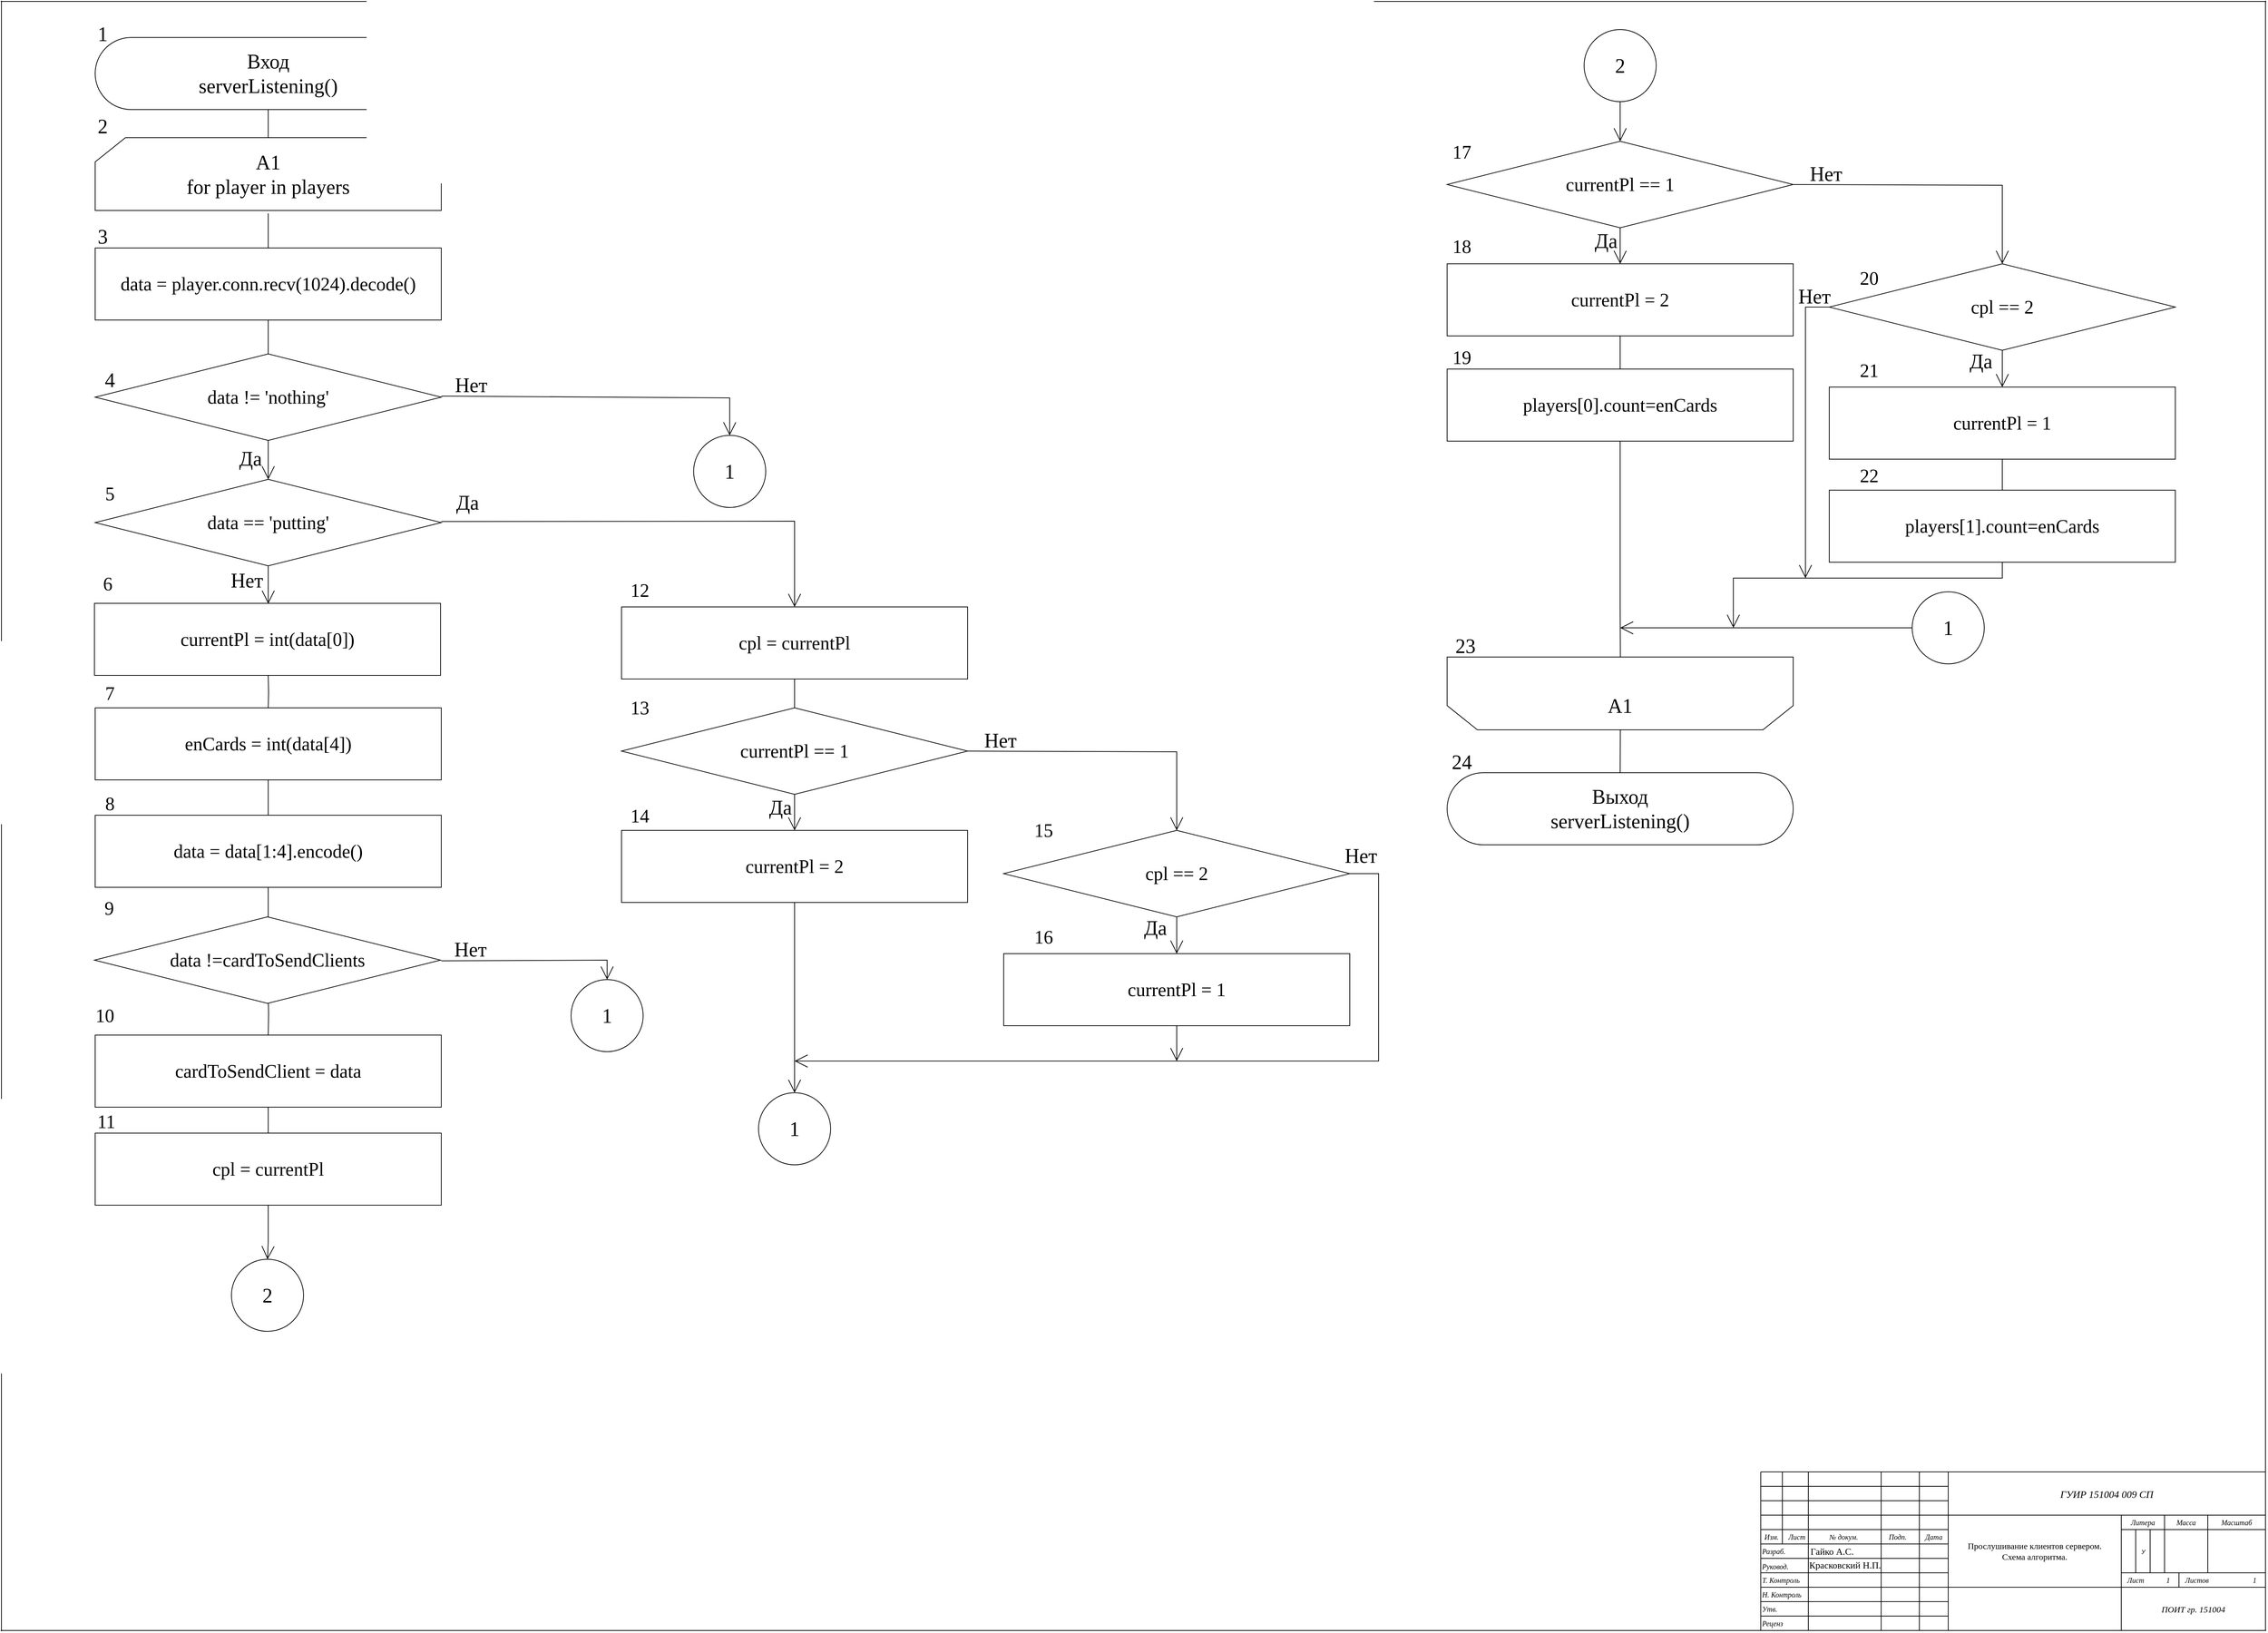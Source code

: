 <mxfile version="21.3.6" type="device">
  <diagram id="b_TIV87pcosbFDb4-95I" name="Page-1">
    <mxGraphModel dx="1912" dy="1075" grid="1" gridSize="10" guides="1" tooltips="1" connect="1" arrows="1" fold="1" page="1" pageScale="1" pageWidth="3300" pageHeight="2339" math="0" shadow="0">
      <root>
        <mxCell id="0" />
        <mxCell id="1" parent="0" />
        <mxCell id="flblZkYbyNQ9tiGkdh4v-29" value="" style="group;strokeWidth=1;align=left;fontSize=11;" parent="1" vertex="1" connectable="0">
          <mxGeometry x="2560" y="2080" width="700" height="220" as="geometry" />
        </mxCell>
        <mxCell id="U5MXIK-24vMOK5HsXXuc-69" style="vsdxID=8;edgeStyle=none;startArrow=none;endArrow=none;startSize=5;endSize=5;strokeColor=#000000;spacingTop=0;spacingBottom=0;spacingLeft=0;spacingRight=0;verticalAlign=middle;html=1;labelBackgroundColor=#ffffff;rounded=0;strokeWidth=1;" parent="flblZkYbyNQ9tiGkdh4v-29" edge="1">
          <mxGeometry relative="1" as="geometry">
            <mxPoint as="offset" />
            <Array as="points" />
            <mxPoint as="sourcePoint" />
            <mxPoint x="700" as="targetPoint" />
          </mxGeometry>
        </mxCell>
        <mxCell id="U5MXIK-24vMOK5HsXXuc-68" style="vsdxID=6;edgeStyle=none;startArrow=none;endArrow=none;startSize=5;endSize=5;strokeColor=#000000;spacingTop=0;spacingBottom=0;spacingLeft=0;spacingRight=0;verticalAlign=middle;html=1;labelBackgroundColor=#ffffff;rounded=0;strokeWidth=1;" parent="flblZkYbyNQ9tiGkdh4v-29" edge="1">
          <mxGeometry relative="1" as="geometry">
            <mxPoint x="10" as="offset" />
            <Array as="points" />
            <mxPoint y="220" as="sourcePoint" />
            <mxPoint as="targetPoint" />
          </mxGeometry>
        </mxCell>
        <mxCell id="U5MXIK-24vMOK5HsXXuc-2" value="&lt;p style=&quot;margin-left: 0 ; margin-right: 0 ; margin-top: 0px ; margin-bottom: 0px ; text-indent: 0 ; direction: ltr&quot;&gt;&lt;font style=&quot;font-family: &amp;quot;times new roman&amp;quot; ; color: rgb(0 , 0 , 0) ; direction: ltr ; letter-spacing: 0px ; line-height: 140% ; opacity: 1&quot; size=&quot;1&quot;&gt;&lt;i&gt;Разраб.&lt;/i&gt;&lt;/font&gt;&lt;/p&gt;" style="verticalAlign=middle;align=left;vsdxID=41;fillColor=none;gradientColor=none;shape=stencil(nZBLDoAgDERP0z3SIyjew0SURgSD+Lu9kMZoXLhwN9O+tukAlrNpJg1SzDH4QW/URgNYgZTkjA4UkwJUgGXng+6DX1zLfmoymdXo17xh5zmRJ6Q42BWCfc2oJfdAr+Yv+AP9Cb7OJ3H/2JG1HNGz/84klThPVCc=);strokeColor=none;labelBackgroundColor=none;rounded=0;html=1;whiteSpace=wrap;strokeWidth=1;" parent="flblZkYbyNQ9tiGkdh4v-29" vertex="1">
          <mxGeometry y="100" width="70" height="20" as="geometry" />
        </mxCell>
        <mxCell id="U5MXIK-24vMOK5HsXXuc-4" value="&lt;p style=&quot;margin-left: 0 ; margin-right: 0 ; margin-top: 0px ; margin-bottom: 0px ; text-indent: 0 ; direction: ltr&quot;&gt;&lt;font style=&quot;font-family: &amp;#34;times new roman&amp;#34; ; color: rgb(0 , 0 , 0) ; direction: ltr ; letter-spacing: 0px ; line-height: 140% ; opacity: 1&quot; size=&quot;1&quot;&gt;&lt;i&gt;Подп.&lt;/i&gt;&lt;/font&gt;&lt;font style=&quot;font-size: 12px ; font-family: &amp;#34;times new roman&amp;#34; ; color: #000000 ; direction: ltr ; letter-spacing: 0px ; line-height: 140% ; opacity: 1&quot;&gt;&lt;br&gt;&lt;/font&gt;&lt;/p&gt;" style="verticalAlign=middle;align=center;vsdxID=45;fillColor=none;gradientColor=none;shape=stencil(nZBLDoAgDERP0z3SIyjew0SURgSD+Lu9kMZoXLhwN9O+tukAlrNpJg1SzDH4QW/URgNYgZTkjA4UkwJUgGXng+6DX1zLfmoymdXo17xh5zmRJ6Q42BWCfc2oJfdAr+Yv+AP9Cb7OJ3H/2JG1HNGz/84klThPVCc=);strokeColor=none;labelBackgroundColor=none;rounded=0;html=1;whiteSpace=wrap;strokeWidth=1;" parent="flblZkYbyNQ9tiGkdh4v-29" vertex="1">
          <mxGeometry x="160" y="80" width="60" height="20" as="geometry" />
        </mxCell>
        <mxCell id="U5MXIK-24vMOK5HsXXuc-5" value="&lt;p style=&quot;margin-left: 0 ; margin-right: 0 ; margin-top: 0px ; margin-bottom: 0px ; text-indent: 0 ; direction: ltr&quot;&gt;&lt;font style=&quot;font-family: &amp;#34;times new roman&amp;#34; ; color: rgb(0 , 0 , 0) ; direction: ltr ; letter-spacing: 0px ; line-height: 140% ; opacity: 1&quot; size=&quot;1&quot;&gt;&lt;i&gt;Литера&lt;/i&gt;&lt;/font&gt;&lt;font style=&quot;font-size: 12px ; font-family: &amp;#34;times new roman&amp;#34; ; color: #000000 ; direction: ltr ; letter-spacing: 0px ; line-height: 140% ; opacity: 1&quot;&gt;&lt;br&gt;&lt;/font&gt;&lt;/p&gt;" style="verticalAlign=middle;align=center;vsdxID=46;fillColor=none;gradientColor=none;shape=stencil(nZBLDoAgDERP0z3SIyjew0SURgSD+Lu9kMZoXLhwN9O+tukAlrNpJg1SzDH4QW/URgNYgZTkjA4UkwJUgGXng+6DX1zLfmoymdXo17xh5zmRJ6Q42BWCfc2oJfdAr+Yv+AP9Cb7OJ3H/2JG1HNGz/84klThPVCc=);strokeColor=none;labelBackgroundColor=none;rounded=0;html=1;whiteSpace=wrap;strokeWidth=1;" parent="flblZkYbyNQ9tiGkdh4v-29" vertex="1">
          <mxGeometry x="500" y="60" width="60" height="20" as="geometry" />
        </mxCell>
        <mxCell id="U5MXIK-24vMOK5HsXXuc-7" style="vsdxID=48;edgeStyle=none;startArrow=none;endArrow=none;startSize=5;endSize=5;strokeColor=#000000;spacingTop=0;spacingBottom=0;spacingLeft=0;spacingRight=0;verticalAlign=middle;html=1;labelBackgroundColor=#ffffff;rounded=0;strokeWidth=1;" parent="flblZkYbyNQ9tiGkdh4v-29" edge="1">
          <mxGeometry relative="1" as="geometry">
            <mxPoint x="10" as="offset" />
            <Array as="points">
              <mxPoint x="580" y="150" />
            </Array>
            <mxPoint x="580" y="160" as="sourcePoint" />
            <mxPoint x="580" y="140" as="targetPoint" />
          </mxGeometry>
        </mxCell>
        <mxCell id="U5MXIK-24vMOK5HsXXuc-9" value="&lt;p style=&quot;margin-left: 0 ; margin-right: 0 ; margin-top: 0px ; margin-bottom: 0px ; text-indent: 0 ; direction: ltr&quot;&gt;&lt;font style=&quot;font-family: &amp;quot;times new roman&amp;quot; ; color: rgb(0 , 0 , 0) ; direction: ltr ; letter-spacing: 0px ; line-height: 140% ; opacity: 1&quot; size=&quot;1&quot;&gt;&lt;i style=&quot;font-size: 14px&quot;&gt;ГУИР 151004 009 СП&lt;/i&gt;&lt;/font&gt;&lt;font style=&quot;font-size: 19px ; font-family: &amp;quot;times new roman&amp;quot; ; color: #000000 ; direction: ltr ; letter-spacing: 0px ; line-height: 140% ; opacity: 1&quot;&gt;&lt;br&gt;&lt;/font&gt;&lt;/p&gt;" style="verticalAlign=middle;align=center;vsdxID=50;fillColor=none;gradientColor=none;shape=stencil(nZBLDoAgDERP0z3SIyjew0SURgSD+Lu9kMZoXLhwN9O+tukAlrNpJg1SzDH4QW/URgNYgZTkjA4UkwJUgGXng+6DX1zLfmoymdXo17xh5zmRJ6Q42BWCfc2oJfdAr+Yv+AP9Cb7OJ3H/2JG1HNGz/84klThPVCc=);strokeColor=none;labelBackgroundColor=none;rounded=0;html=1;whiteSpace=wrap;strokeWidth=1;" parent="flblZkYbyNQ9tiGkdh4v-29" vertex="1">
          <mxGeometry x="260" width="440" height="60" as="geometry" />
        </mxCell>
        <mxCell id="U5MXIK-24vMOK5HsXXuc-14" value="&lt;p style=&quot;margin: 0px ; direction: ltr&quot;&gt;&lt;font face=&quot;times new roman&quot;&gt;Прослушивание клиентов сервером.&lt;/font&gt;&lt;/p&gt;&lt;p style=&quot;margin: 0px ; direction: ltr&quot;&gt;&lt;font face=&quot;times new roman&quot;&gt;Схема алгоритма.&lt;/font&gt;&lt;/p&gt;" style="verticalAlign=middle;align=center;vsdxID=51;fillColor=none;gradientColor=none;shape=stencil(nZBLDoAgDERP0z3SIyjew0SURgSD+Lu9kMZoXLhwN9O+tukAlrNpJg1SzDH4QW/URgNYgZTkjA4UkwJUgGXng+6DX1zLfmoymdXo17xh5zmRJ6Q42BWCfc2oJfdAr+Yv+AP9Cb7OJ3H/2JG1HNGz/84klThPVCc=);strokeColor=none;labelBackgroundColor=none;rounded=0;html=1;whiteSpace=wrap;strokeWidth=1;" parent="flblZkYbyNQ9tiGkdh4v-29" vertex="1">
          <mxGeometry x="260" y="60" width="240" height="100" as="geometry" />
        </mxCell>
        <mxCell id="U5MXIK-24vMOK5HsXXuc-66" style="vsdxID=1;edgeStyle=none;startArrow=none;endArrow=none;startSize=5;endSize=5;strokeColor=#000000;spacingTop=0;spacingBottom=0;spacingLeft=0;spacingRight=0;verticalAlign=middle;html=1;labelBackgroundColor=#ffffff;rounded=0;strokeWidth=1;" parent="flblZkYbyNQ9tiGkdh4v-29" edge="1">
          <mxGeometry relative="1" as="geometry">
            <mxPoint x="10" as="offset" />
            <Array as="points" />
            <mxPoint x="500" y="220" as="sourcePoint" />
            <mxPoint x="500" y="60" as="targetPoint" />
          </mxGeometry>
        </mxCell>
        <mxCell id="U5MXIK-24vMOK5HsXXuc-67" style="vsdxID=4;edgeStyle=none;startArrow=none;endArrow=none;startSize=5;endSize=5;strokeColor=#000000;spacingTop=0;spacingBottom=0;spacingLeft=0;spacingRight=0;verticalAlign=middle;html=1;labelBackgroundColor=#ffffff;rounded=0;strokeWidth=1;" parent="flblZkYbyNQ9tiGkdh4v-29" edge="1">
          <mxGeometry relative="1" as="geometry">
            <mxPoint x="10" as="offset" />
            <Array as="points" />
            <mxPoint x="260" y="220" as="sourcePoint" />
            <mxPoint x="260" as="targetPoint" />
          </mxGeometry>
        </mxCell>
        <mxCell id="U5MXIK-24vMOK5HsXXuc-70" style="vsdxID=11;edgeStyle=none;startArrow=none;endArrow=none;startSize=5;endSize=5;strokeColor=#000000;spacingTop=0;spacingBottom=0;spacingLeft=0;spacingRight=0;verticalAlign=middle;html=1;labelBackgroundColor=#ffffff;rounded=0;strokeWidth=1;" parent="flblZkYbyNQ9tiGkdh4v-29" edge="1">
          <mxGeometry relative="1" as="geometry">
            <Array as="points" />
            <mxPoint x="700" y="60" as="sourcePoint" />
            <mxPoint y="60" as="targetPoint" />
          </mxGeometry>
        </mxCell>
        <mxCell id="U5MXIK-24vMOK5HsXXuc-71" style="vsdxID=12;edgeStyle=none;startArrow=none;endArrow=none;startSize=5;endSize=5;strokeColor=#000000;spacingTop=0;spacingBottom=0;spacingLeft=0;spacingRight=0;verticalAlign=middle;html=1;labelBackgroundColor=#ffffff;rounded=0;strokeWidth=1;" parent="flblZkYbyNQ9tiGkdh4v-29" edge="1">
          <mxGeometry relative="1" as="geometry">
            <Array as="points" />
            <mxPoint x="700" y="160" as="sourcePoint" />
            <mxPoint y="160" as="targetPoint" />
          </mxGeometry>
        </mxCell>
        <mxCell id="U5MXIK-24vMOK5HsXXuc-72" style="vsdxID=13;edgeStyle=none;startArrow=none;endArrow=none;startSize=5;endSize=5;strokeColor=#000000;spacingTop=0;spacingBottom=0;spacingLeft=0;spacingRight=0;verticalAlign=middle;html=1;labelBackgroundColor=#ffffff;rounded=0;strokeWidth=1;" parent="flblZkYbyNQ9tiGkdh4v-29" edge="1">
          <mxGeometry relative="1" as="geometry">
            <Array as="points" />
            <mxPoint x="260" y="200" as="sourcePoint" />
            <mxPoint y="200" as="targetPoint" />
          </mxGeometry>
        </mxCell>
        <mxCell id="U5MXIK-24vMOK5HsXXuc-73" style="vsdxID=22;edgeStyle=none;startArrow=none;endArrow=none;startSize=5;endSize=5;strokeColor=#000000;spacingTop=0;spacingBottom=0;spacingLeft=0;spacingRight=0;verticalAlign=middle;html=1;labelBackgroundColor=#ffffff;rounded=0;strokeWidth=1;" parent="flblZkYbyNQ9tiGkdh4v-29" edge="1">
          <mxGeometry relative="1" as="geometry">
            <Array as="points" />
            <mxPoint x="260" y="180" as="sourcePoint" />
            <mxPoint y="180" as="targetPoint" />
          </mxGeometry>
        </mxCell>
        <mxCell id="U5MXIK-24vMOK5HsXXuc-74" style="vsdxID=23;edgeStyle=none;startArrow=none;endArrow=none;startSize=5;endSize=5;strokeColor=#000000;spacingTop=0;spacingBottom=0;spacingLeft=0;spacingRight=0;verticalAlign=middle;html=1;labelBackgroundColor=#ffffff;rounded=0;strokeWidth=1;" parent="flblZkYbyNQ9tiGkdh4v-29" edge="1">
          <mxGeometry relative="1" as="geometry">
            <Array as="points" />
            <mxPoint x="260" y="140" as="sourcePoint" />
            <mxPoint y="140" as="targetPoint" />
          </mxGeometry>
        </mxCell>
        <mxCell id="U5MXIK-24vMOK5HsXXuc-75" style="vsdxID=24;edgeStyle=none;startArrow=none;endArrow=none;startSize=5;endSize=5;strokeColor=#000000;spacingTop=0;spacingBottom=0;spacingLeft=0;spacingRight=0;verticalAlign=middle;html=1;labelBackgroundColor=#ffffff;rounded=0;strokeWidth=1;" parent="flblZkYbyNQ9tiGkdh4v-29" edge="1">
          <mxGeometry relative="1" as="geometry">
            <Array as="points" />
            <mxPoint x="260" y="120" as="sourcePoint" />
            <mxPoint y="120" as="targetPoint" />
          </mxGeometry>
        </mxCell>
        <mxCell id="U5MXIK-24vMOK5HsXXuc-76" style="vsdxID=25;edgeStyle=none;startArrow=none;endArrow=none;startSize=5;endSize=5;strokeColor=#000000;spacingTop=0;spacingBottom=0;spacingLeft=0;spacingRight=0;verticalAlign=middle;html=1;labelBackgroundColor=#ffffff;rounded=0;strokeWidth=1;" parent="flblZkYbyNQ9tiGkdh4v-29" edge="1">
          <mxGeometry relative="1" as="geometry">
            <Array as="points" />
            <mxPoint x="260" y="100" as="sourcePoint" />
            <mxPoint y="100" as="targetPoint" />
          </mxGeometry>
        </mxCell>
        <mxCell id="U5MXIK-24vMOK5HsXXuc-77" style="vsdxID=26;edgeStyle=none;startArrow=none;endArrow=none;startSize=5;endSize=5;strokeColor=#000000;spacingTop=0;spacingBottom=0;spacingLeft=0;spacingRight=0;verticalAlign=middle;html=1;labelBackgroundColor=#ffffff;rounded=0;strokeWidth=1;" parent="flblZkYbyNQ9tiGkdh4v-29" edge="1">
          <mxGeometry relative="1" as="geometry">
            <Array as="points" />
            <mxPoint x="260" y="80" as="sourcePoint" />
            <mxPoint y="80" as="targetPoint" />
          </mxGeometry>
        </mxCell>
        <mxCell id="U5MXIK-24vMOK5HsXXuc-78" style="vsdxID=27;edgeStyle=none;startArrow=none;endArrow=none;startSize=5;endSize=5;strokeColor=#000000;spacingTop=0;spacingBottom=0;spacingLeft=0;spacingRight=0;verticalAlign=middle;html=1;labelBackgroundColor=#ffffff;rounded=0;strokeWidth=1;" parent="flblZkYbyNQ9tiGkdh4v-29" edge="1">
          <mxGeometry relative="1" as="geometry">
            <Array as="points" />
            <mxPoint x="260" y="40" as="sourcePoint" />
            <mxPoint y="40" as="targetPoint" />
          </mxGeometry>
        </mxCell>
        <mxCell id="U5MXIK-24vMOK5HsXXuc-79" style="vsdxID=28;edgeStyle=none;startArrow=none;endArrow=none;startSize=5;endSize=5;strokeColor=#000000;spacingTop=0;spacingBottom=0;spacingLeft=0;spacingRight=0;verticalAlign=middle;html=1;labelBackgroundColor=#ffffff;rounded=0;strokeWidth=1;" parent="flblZkYbyNQ9tiGkdh4v-29" edge="1">
          <mxGeometry relative="1" as="geometry">
            <Array as="points" />
            <mxPoint x="260" y="20" as="sourcePoint" />
            <mxPoint y="20" as="targetPoint" />
          </mxGeometry>
        </mxCell>
        <mxCell id="U5MXIK-24vMOK5HsXXuc-80" style="vsdxID=29;edgeStyle=none;startArrow=none;endArrow=none;startSize=5;endSize=5;strokeColor=#000000;spacingTop=0;spacingBottom=0;spacingLeft=0;spacingRight=0;verticalAlign=middle;html=1;labelBackgroundColor=#ffffff;rounded=0;strokeWidth=1;" parent="flblZkYbyNQ9tiGkdh4v-29" edge="1">
          <mxGeometry relative="1" as="geometry">
            <Array as="points" />
            <mxPoint x="700" y="140" as="sourcePoint" />
            <mxPoint x="500" y="140" as="targetPoint" />
          </mxGeometry>
        </mxCell>
        <mxCell id="U5MXIK-24vMOK5HsXXuc-81" style="vsdxID=30;edgeStyle=none;startArrow=none;endArrow=none;startSize=5;endSize=5;strokeColor=#000000;spacingTop=0;spacingBottom=0;spacingLeft=0;spacingRight=0;verticalAlign=middle;html=1;labelBackgroundColor=#ffffff;rounded=0;strokeWidth=1;" parent="flblZkYbyNQ9tiGkdh4v-29" edge="1">
          <mxGeometry relative="1" as="geometry">
            <Array as="points" />
            <mxPoint x="700" y="80" as="sourcePoint" />
            <mxPoint x="500" y="80" as="targetPoint" />
          </mxGeometry>
        </mxCell>
        <mxCell id="U5MXIK-24vMOK5HsXXuc-82" style="vsdxID=31;edgeStyle=none;startArrow=none;endArrow=none;startSize=5;endSize=5;strokeColor=#000000;spacingTop=0;spacingBottom=0;spacingLeft=0;spacingRight=0;verticalAlign=middle;html=1;labelBackgroundColor=#ffffff;rounded=0;strokeWidth=1;" parent="flblZkYbyNQ9tiGkdh4v-29" edge="1">
          <mxGeometry relative="1" as="geometry">
            <mxPoint x="10" as="offset" />
            <Array as="points" />
            <mxPoint x="220" y="220" as="sourcePoint" />
            <mxPoint x="220" as="targetPoint" />
          </mxGeometry>
        </mxCell>
        <mxCell id="U5MXIK-24vMOK5HsXXuc-83" style="vsdxID=33;edgeStyle=none;startArrow=none;endArrow=none;startSize=5;endSize=5;strokeColor=#000000;spacingTop=0;spacingBottom=0;spacingLeft=0;spacingRight=0;verticalAlign=middle;html=1;labelBackgroundColor=#ffffff;rounded=0;strokeWidth=1;" parent="flblZkYbyNQ9tiGkdh4v-29" edge="1">
          <mxGeometry relative="1" as="geometry">
            <mxPoint x="10" as="offset" />
            <Array as="points" />
            <mxPoint x="167" y="220" as="sourcePoint" />
            <mxPoint x="167" as="targetPoint" />
          </mxGeometry>
        </mxCell>
        <mxCell id="U5MXIK-24vMOK5HsXXuc-84" style="vsdxID=34;edgeStyle=none;startArrow=none;endArrow=none;startSize=5;endSize=5;strokeColor=#000000;spacingTop=0;spacingBottom=0;spacingLeft=0;spacingRight=0;verticalAlign=middle;html=1;labelBackgroundColor=#ffffff;rounded=0;strokeWidth=1;" parent="flblZkYbyNQ9tiGkdh4v-29" edge="1">
          <mxGeometry relative="1" as="geometry">
            <mxPoint x="10" as="offset" />
            <Array as="points" />
            <mxPoint x="66" y="220" as="sourcePoint" />
            <mxPoint x="66" as="targetPoint" />
          </mxGeometry>
        </mxCell>
        <mxCell id="U5MXIK-24vMOK5HsXXuc-85" style="vsdxID=35;edgeStyle=none;startArrow=none;endArrow=none;startSize=5;endSize=5;strokeColor=#000000;spacingTop=0;spacingBottom=0;spacingLeft=0;spacingRight=0;verticalAlign=middle;html=1;labelBackgroundColor=#ffffff;rounded=0;strokeWidth=1;" parent="flblZkYbyNQ9tiGkdh4v-29" edge="1">
          <mxGeometry relative="1" as="geometry">
            <mxPoint x="10" as="offset" />
            <Array as="points" />
            <mxPoint x="30" y="100" as="sourcePoint" />
            <mxPoint x="30" as="targetPoint" />
          </mxGeometry>
        </mxCell>
        <mxCell id="U5MXIK-24vMOK5HsXXuc-86" style="vsdxID=36;edgeStyle=none;startArrow=none;endArrow=none;startSize=5;endSize=5;strokeColor=#000000;spacingTop=0;spacingBottom=0;spacingLeft=0;spacingRight=0;verticalAlign=middle;html=1;labelBackgroundColor=#ffffff;rounded=0;strokeWidth=1;" parent="flblZkYbyNQ9tiGkdh4v-29" edge="1">
          <mxGeometry relative="1" as="geometry">
            <mxPoint x="10" as="offset" />
            <Array as="points" />
            <mxPoint x="560" y="140" as="sourcePoint" />
            <mxPoint x="560" y="60" as="targetPoint" />
          </mxGeometry>
        </mxCell>
        <mxCell id="U5MXIK-24vMOK5HsXXuc-87" style="vsdxID=38;edgeStyle=none;startArrow=none;endArrow=none;startSize=5;endSize=5;strokeColor=#000000;spacingTop=0;spacingBottom=0;spacingLeft=0;spacingRight=0;verticalAlign=middle;html=1;labelBackgroundColor=#ffffff;rounded=0;strokeWidth=1;" parent="flblZkYbyNQ9tiGkdh4v-29" edge="1">
          <mxGeometry relative="1" as="geometry">
            <mxPoint x="10" as="offset" />
            <Array as="points" />
            <mxPoint x="620" y="140" as="sourcePoint" />
            <mxPoint x="620" y="60" as="targetPoint" />
          </mxGeometry>
        </mxCell>
        <mxCell id="U5MXIK-24vMOK5HsXXuc-88" style="vsdxID=39;edgeStyle=none;startArrow=none;endArrow=none;startSize=5;endSize=5;strokeColor=#000000;spacingTop=0;spacingBottom=0;spacingLeft=0;spacingRight=0;verticalAlign=middle;html=1;labelBackgroundColor=#ffffff;rounded=0;strokeWidth=1;" parent="flblZkYbyNQ9tiGkdh4v-29" edge="1">
          <mxGeometry relative="1" as="geometry">
            <mxPoint x="10" as="offset" />
            <Array as="points" />
            <mxPoint x="520" y="140" as="sourcePoint" />
            <mxPoint x="520" y="80" as="targetPoint" />
          </mxGeometry>
        </mxCell>
        <mxCell id="U5MXIK-24vMOK5HsXXuc-89" style="vsdxID=40;edgeStyle=none;startArrow=none;endArrow=none;startSize=5;endSize=5;strokeColor=#000000;spacingTop=0;spacingBottom=0;spacingLeft=0;spacingRight=0;verticalAlign=middle;html=1;labelBackgroundColor=#ffffff;rounded=0;strokeWidth=1;" parent="flblZkYbyNQ9tiGkdh4v-29" edge="1">
          <mxGeometry relative="1" as="geometry">
            <mxPoint x="10" as="offset" />
            <Array as="points" />
            <mxPoint x="540" y="140" as="sourcePoint" />
            <mxPoint x="540" y="80" as="targetPoint" />
          </mxGeometry>
        </mxCell>
        <mxCell id="U5MXIK-24vMOK5HsXXuc-6" value="&lt;p style=&quot;margin-left: 0 ; margin-right: 0 ; margin-top: 0px ; margin-bottom: 0px ; text-indent: 0 ; direction: ltr&quot;&gt;&lt;font style=&quot;font-family: &amp;#34;times new roman&amp;#34; ; color: rgb(0 , 0 , 0) ; direction: ltr ; letter-spacing: 0px ; line-height: 140% ; opacity: 1&quot; size=&quot;1&quot;&gt;&lt;i&gt;Лист&lt;/i&gt;&lt;/font&gt;&lt;font style=&quot;font-size: 12px ; font-family: &amp;#34;times new roman&amp;#34; ; color: #000000 ; direction: ltr ; letter-spacing: 0px ; line-height: 140% ; opacity: 1&quot;&gt;&lt;br&gt;&lt;/font&gt;&lt;/p&gt;" style="verticalAlign=middle;align=center;vsdxID=47;fillColor=none;gradientColor=none;shape=stencil(nZBLDoAgDERP0z3SIyjew0SURgSD+Lu9kMZoXLhwN9O+tukAlrNpJg1SzDH4QW/URgNYgZTkjA4UkwJUgGXng+6DX1zLfmoymdXo17xh5zmRJ6Q42BWCfc2oJfdAr+Yv+AP9Cb7OJ3H/2JG1HNGz/84klThPVCc=);strokeColor=none;labelBackgroundColor=none;rounded=0;html=1;whiteSpace=wrap;strokeWidth=1;" parent="flblZkYbyNQ9tiGkdh4v-29" vertex="1">
          <mxGeometry x="500" y="140" width="40" height="20" as="geometry" />
        </mxCell>
        <mxCell id="flblZkYbyNQ9tiGkdh4v-3" value="&lt;p style=&quot;margin-left: 0 ; margin-right: 0 ; margin-top: 0px ; margin-bottom: 0px ; text-indent: 0 ; direction: ltr&quot;&gt;&lt;font style=&quot;font-family: &amp;#34;times new roman&amp;#34; ; color: rgb(0 , 0 , 0) ; direction: ltr ; letter-spacing: 0px ; line-height: 140% ; opacity: 1&quot; size=&quot;1&quot;&gt;&lt;i&gt;Листов&lt;/i&gt;&lt;/font&gt;&lt;font style=&quot;font-size: 12px ; font-family: &amp;#34;times new roman&amp;#34; ; color: #000000 ; direction: ltr ; letter-spacing: 0px ; line-height: 140% ; opacity: 1&quot;&gt;&lt;br&gt;&lt;/font&gt;&lt;/p&gt;" style="verticalAlign=middle;align=center;vsdxID=47;fillColor=none;gradientColor=none;shape=stencil(nZBLDoAgDERP0z3SIyjew0SURgSD+Lu9kMZoXLhwN9O+tukAlrNpJg1SzDH4QW/URgNYgZTkjA4UkwJUgGXng+6DX1zLfmoymdXo17xh5zmRJ6Q42BWCfc2oJfdAr+Yv+AP9Cb7OJ3H/2JG1HNGz/84klThPVCc=);strokeColor=none;labelBackgroundColor=none;rounded=0;html=1;whiteSpace=wrap;strokeWidth=1;" parent="flblZkYbyNQ9tiGkdh4v-29" vertex="1">
          <mxGeometry x="580" y="140" width="50" height="20" as="geometry" />
        </mxCell>
        <mxCell id="flblZkYbyNQ9tiGkdh4v-5" value="&lt;p style=&quot;margin-left: 0 ; margin-right: 0 ; margin-top: 0px ; margin-bottom: 0px ; text-indent: 0 ; direction: ltr&quot;&gt;&lt;font style=&quot;font-family: &amp;#34;times new roman&amp;#34; ; color: rgb(0 , 0 , 0) ; direction: ltr ; letter-spacing: 0px ; line-height: 140% ; opacity: 1&quot; size=&quot;1&quot;&gt;&lt;i&gt;1&lt;/i&gt;&lt;/font&gt;&lt;font style=&quot;font-size: 12px ; font-family: &amp;#34;times new roman&amp;#34; ; color: #000000 ; direction: ltr ; letter-spacing: 0px ; line-height: 140% ; opacity: 1&quot;&gt;&lt;br&gt;&lt;/font&gt;&lt;/p&gt;" style="verticalAlign=middle;align=center;vsdxID=47;fillColor=none;gradientColor=none;shape=stencil(nZBLDoAgDERP0z3SIyjew0SURgSD+Lu9kMZoXLhwN9O+tukAlrNpJg1SzDH4QW/URgNYgZTkjA4UkwJUgGXng+6DX1zLfmoymdXo17xh5zmRJ6Q42BWCfc2oJfdAr+Yv+AP9Cb7OJ3H/2JG1HNGz/84klThPVCc=);strokeColor=none;labelBackgroundColor=none;rounded=0;html=1;whiteSpace=wrap;strokeWidth=1;" parent="flblZkYbyNQ9tiGkdh4v-29" vertex="1">
          <mxGeometry x="670" y="140" width="30" height="20" as="geometry" />
        </mxCell>
        <mxCell id="flblZkYbyNQ9tiGkdh4v-6" value="&lt;p style=&quot;margin-left: 0 ; margin-right: 0 ; margin-top: 0px ; margin-bottom: 0px ; text-indent: 0 ; direction: ltr&quot;&gt;&lt;font style=&quot;font-family: &amp;#34;times new roman&amp;#34; ; color: rgb(0 , 0 , 0) ; direction: ltr ; letter-spacing: 0px ; line-height: 140% ; opacity: 1&quot; size=&quot;1&quot;&gt;&lt;i&gt;1&lt;/i&gt;&lt;/font&gt;&lt;font style=&quot;font-size: 12px ; font-family: &amp;#34;times new roman&amp;#34; ; color: #000000 ; direction: ltr ; letter-spacing: 0px ; line-height: 140% ; opacity: 1&quot;&gt;&lt;br&gt;&lt;/font&gt;&lt;/p&gt;" style="verticalAlign=middle;align=center;vsdxID=47;fillColor=none;gradientColor=none;shape=stencil(nZBLDoAgDERP0z3SIyjew0SURgSD+Lu9kMZoXLhwN9O+tukAlrNpJg1SzDH4QW/URgNYgZTkjA4UkwJUgGXng+6DX1zLfmoymdXo17xh5zmRJ6Q42BWCfc2oJfdAr+Yv+AP9Cb7OJ3H/2JG1HNGz/84klThPVCc=);strokeColor=none;labelBackgroundColor=none;rounded=0;html=1;whiteSpace=wrap;strokeWidth=1;" parent="flblZkYbyNQ9tiGkdh4v-29" vertex="1">
          <mxGeometry x="550" y="140" width="30" height="20" as="geometry" />
        </mxCell>
        <mxCell id="flblZkYbyNQ9tiGkdh4v-7" value="&lt;p style=&quot;margin-left: 0 ; margin-right: 0 ; margin-top: 0px ; margin-bottom: 0px ; text-indent: 0 ; direction: ltr&quot;&gt;&lt;font style=&quot;font-family: &amp;#34;times new roman&amp;#34; ; color: rgb(0 , 0 , 0) ; direction: ltr ; letter-spacing: 0px ; line-height: 140% ; opacity: 1&quot; size=&quot;1&quot;&gt;&lt;i&gt;Масса&lt;/i&gt;&lt;/font&gt;&lt;font style=&quot;font-size: 12px ; font-family: &amp;#34;times new roman&amp;#34; ; color: #000000 ; direction: ltr ; letter-spacing: 0px ; line-height: 140% ; opacity: 1&quot;&gt;&lt;br&gt;&lt;/font&gt;&lt;/p&gt;" style="verticalAlign=middle;align=center;vsdxID=46;fillColor=none;gradientColor=none;shape=stencil(nZBLDoAgDERP0z3SIyjew0SURgSD+Lu9kMZoXLhwN9O+tukAlrNpJg1SzDH4QW/URgNYgZTkjA4UkwJUgGXng+6DX1zLfmoymdXo17xh5zmRJ6Q42BWCfc2oJfdAr+Yv+AP9Cb7OJ3H/2JG1HNGz/84klThPVCc=);strokeColor=none;labelBackgroundColor=none;rounded=0;html=1;whiteSpace=wrap;strokeWidth=1;" parent="flblZkYbyNQ9tiGkdh4v-29" vertex="1">
          <mxGeometry x="560" y="60" width="60" height="20" as="geometry" />
        </mxCell>
        <mxCell id="flblZkYbyNQ9tiGkdh4v-8" value="&lt;p style=&quot;margin-left: 0 ; margin-right: 0 ; margin-top: 0px ; margin-bottom: 0px ; text-indent: 0 ; direction: ltr&quot;&gt;&lt;font style=&quot;font-family: &amp;#34;times new roman&amp;#34; ; color: rgb(0 , 0 , 0) ; direction: ltr ; letter-spacing: 0px ; line-height: 140% ; opacity: 1&quot; size=&quot;1&quot;&gt;&lt;i&gt;Масштаб&lt;/i&gt;&lt;/font&gt;&lt;font style=&quot;font-size: 12px ; font-family: &amp;#34;times new roman&amp;#34; ; color: #000000 ; direction: ltr ; letter-spacing: 0px ; line-height: 140% ; opacity: 1&quot;&gt;&lt;br&gt;&lt;/font&gt;&lt;/p&gt;" style="verticalAlign=middle;align=center;vsdxID=46;fillColor=none;gradientColor=none;shape=stencil(nZBLDoAgDERP0z3SIyjew0SURgSD+Lu9kMZoXLhwN9O+tukAlrNpJg1SzDH4QW/URgNYgZTkjA4UkwJUgGXng+6DX1zLfmoymdXo17xh5zmRJ6Q42BWCfc2oJfdAr+Yv+AP9Cb7OJ3H/2JG1HNGz/84klThPVCc=);strokeColor=none;labelBackgroundColor=none;rounded=0;html=1;whiteSpace=wrap;strokeWidth=1;" parent="flblZkYbyNQ9tiGkdh4v-29" vertex="1">
          <mxGeometry x="620" y="60" width="80" height="20" as="geometry" />
        </mxCell>
        <mxCell id="U5MXIK-24vMOK5HsXXuc-8" value="&lt;p style=&quot;margin-left: 0 ; margin-right: 0 ; margin-top: 0px ; margin-bottom: 0px ; text-indent: 0 ; direction: ltr&quot;&gt;&lt;font style=&quot;font-family: &amp;#34;times new roman&amp;#34; ; color: rgb(0 , 0 , 0) ; direction: ltr ; letter-spacing: 0px ; line-height: 140% ; opacity: 1&quot; size=&quot;1&quot;&gt;&lt;i style=&quot;font-size: 12px&quot;&gt;ПОИТ гр. 151004&lt;/i&gt;&lt;/font&gt;&lt;font style=&quot;font-size: 16px ; font-family: &amp;#34;times new roman&amp;#34; ; color: #000000 ; direction: ltr ; letter-spacing: 0px ; line-height: 140% ; opacity: 1&quot;&gt;&lt;br&gt;&lt;/font&gt;&lt;/p&gt;" style="verticalAlign=middle;align=center;vsdxID=49;fillColor=none;gradientColor=none;shape=stencil(nZBLDoAgDERP0z3SIyjew0SURgSD+Lu9kMZoXLhwN9O+tukAlrNpJg1SzDH4QW/URgNYgZTkjA4UkwJUgGXng+6DX1zLfmoymdXo17xh5zmRJ6Q42BWCfc2oJfdAr+Yv+AP9Cb7OJ3H/2JG1HNGz/84klThPVCc=);strokeColor=none;labelBackgroundColor=none;rounded=0;html=1;whiteSpace=wrap;strokeWidth=1;" parent="flblZkYbyNQ9tiGkdh4v-29" vertex="1">
          <mxGeometry x="500" y="160" width="200" height="60" as="geometry" />
        </mxCell>
        <mxCell id="flblZkYbyNQ9tiGkdh4v-12" value="&lt;p style=&quot;margin-left: 0 ; margin-right: 0 ; margin-top: 0px ; margin-bottom: 0px ; text-indent: 0 ; direction: ltr&quot;&gt;&lt;font style=&quot;font-family: &amp;#34;times new roman&amp;#34; ; color: rgb(0 , 0 , 0) ; direction: ltr ; letter-spacing: 0px ; line-height: 140% ; opacity: 1&quot; size=&quot;1&quot;&gt;&lt;i&gt;Изм.&lt;/i&gt;&lt;/font&gt;&lt;font style=&quot;font-size: 12px ; font-family: &amp;#34;times new roman&amp;#34; ; color: #000000 ; direction: ltr ; letter-spacing: 0px ; line-height: 140% ; opacity: 1&quot;&gt;&lt;br&gt;&lt;/font&gt;&lt;/p&gt;" style="verticalAlign=middle;align=center;vsdxID=45;fillColor=none;gradientColor=none;shape=stencil(nZBLDoAgDERP0z3SIyjew0SURgSD+Lu9kMZoXLhwN9O+tukAlrNpJg1SzDH4QW/URgNYgZTkjA4UkwJUgGXng+6DX1zLfmoymdXo17xh5zmRJ6Q42BWCfc2oJfdAr+Yv+AP9Cb7OJ3H/2JG1HNGz/84klThPVCc=);strokeColor=none;labelBackgroundColor=none;rounded=0;html=1;whiteSpace=wrap;strokeWidth=1;" parent="flblZkYbyNQ9tiGkdh4v-29" vertex="1">
          <mxGeometry y="80" width="30" height="20" as="geometry" />
        </mxCell>
        <mxCell id="flblZkYbyNQ9tiGkdh4v-19" value="&lt;p style=&quot;margin-left: 0 ; margin-right: 0 ; margin-top: 0px ; margin-bottom: 0px ; text-indent: 0 ; direction: ltr&quot;&gt;&lt;font style=&quot;font-size: 13px;&quot; face=&quot;Times New Roman&quot;&gt;Гайко А.С.&amp;nbsp; &amp;nbsp; &amp;nbsp; &amp;nbsp;&amp;nbsp;&lt;/font&gt;&lt;/p&gt;" style="verticalAlign=middle;align=center;vsdxID=41;fillColor=none;gradientColor=none;shape=stencil(nZBLDoAgDERP0z3SIyjew0SURgSD+Lu9kMZoXLhwN9O+tukAlrNpJg1SzDH4QW/URgNYgZTkjA4UkwJUgGXng+6DX1zLfmoymdXo17xh5zmRJ6Q42BWCfc2oJfdAr+Yv+AP9Cb7OJ3H/2JG1HNGz/84klThPVCc=);strokeColor=none;labelBackgroundColor=none;rounded=0;html=1;whiteSpace=wrap;strokeWidth=1;" parent="flblZkYbyNQ9tiGkdh4v-29" vertex="1">
          <mxGeometry x="67" y="100" width="90" height="20" as="geometry" />
        </mxCell>
        <mxCell id="ORajsjJcxbQu_IU-mkYe-1" value="&lt;font face=&quot;Times New Roman&quot; size=&quot;1&quot;&gt;Т. Контроль&lt;/font&gt;" style="text;html=1;align=left;verticalAlign=middle;resizable=0;points=[];autosize=1;strokeColor=none;strokeWidth=1;fontStyle=2" parent="flblZkYbyNQ9tiGkdh4v-29" vertex="1">
          <mxGeometry y="140" width="70" height="20" as="geometry" />
        </mxCell>
        <mxCell id="ORajsjJcxbQu_IU-mkYe-2" value="&lt;span style=&quot;font-family: &amp;quot;times new roman&amp;quot; ; font-size: 10px&quot;&gt;Н. Контроль&lt;/span&gt;" style="text;html=1;align=left;verticalAlign=middle;resizable=0;points=[];autosize=1;strokeColor=none;strokeWidth=1;fontStyle=2" parent="flblZkYbyNQ9tiGkdh4v-29" vertex="1">
          <mxGeometry y="160" width="70" height="20" as="geometry" />
        </mxCell>
        <mxCell id="ORajsjJcxbQu_IU-mkYe-3" value="&lt;font face=&quot;Times New Roman&quot; style=&quot;font-size: 10px&quot;&gt;Утв.&lt;/font&gt;" style="text;html=1;align=left;verticalAlign=middle;resizable=0;points=[];autosize=1;strokeColor=none;strokeWidth=1;fontStyle=2" parent="flblZkYbyNQ9tiGkdh4v-29" vertex="1">
          <mxGeometry y="180" width="40" height="20" as="geometry" />
        </mxCell>
        <mxCell id="ORajsjJcxbQu_IU-mkYe-4" value="&lt;font face=&quot;Times New Roman&quot; style=&quot;font-size: 10px&quot;&gt;Реценз&lt;/font&gt;" style="text;html=1;align=left;verticalAlign=middle;resizable=0;points=[];autosize=1;strokeColor=none;strokeWidth=1;fontStyle=2" parent="flblZkYbyNQ9tiGkdh4v-29" vertex="1">
          <mxGeometry y="200" width="40" height="20" as="geometry" />
        </mxCell>
        <mxCell id="r4EkMSD5H6vDeUgWiK47-10" value="&lt;p style=&quot;margin-left: 0 ; margin-right: 0 ; margin-top: 0px ; margin-bottom: 0px ; text-indent: 0 ; direction: ltr&quot;&gt;&lt;font style=&quot;font-size: 14px ; font-family: &amp;#34;times new roman&amp;#34; ; color: #000000 ; direction: ltr ; letter-spacing: 0px ; line-height: 140% ; opacity: 1&quot;&gt;&lt;br&gt;&lt;/font&gt;&lt;/p&gt;" style="verticalAlign=middle;align=center;vsdxID=41;fillColor=none;gradientColor=none;shape=stencil(nZBLDoAgDERP0z3SIyjew0SURgSD+Lu9kMZoXLhwN9O+tukAlrNpJg1SzDH4QW/URgNYgZTkjA4UkwJUgGXng+6DX1zLfmoymdXo17xh5zmRJ6Q42BWCfc2oJfdAr+Yv+AP9Cb7OJ3H/2JG1HNGz/84klThPVCc=);strokeColor=none;labelBackgroundColor=none;rounded=0;html=1;whiteSpace=wrap;strokeWidth=1;" parent="flblZkYbyNQ9tiGkdh4v-29" vertex="1">
          <mxGeometry x="70" y="160" width="90" height="20" as="geometry" />
        </mxCell>
        <mxCell id="r4EkMSD5H6vDeUgWiK47-11" value="&lt;p style=&quot;margin-left: 0 ; margin-right: 0 ; margin-top: 0px ; margin-bottom: 0px ; text-indent: 0 ; direction: ltr&quot;&gt;&lt;font style=&quot;font-size: 14px ; font-family: &amp;#34;times new roman&amp;#34; ; color: #000000 ; direction: ltr ; letter-spacing: 0px ; line-height: 140% ; opacity: 1&quot;&gt;&lt;br&gt;&lt;/font&gt;&lt;/p&gt;" style="verticalAlign=middle;align=center;vsdxID=41;fillColor=none;gradientColor=none;shape=stencil(nZBLDoAgDERP0z3SIyjew0SURgSD+Lu9kMZoXLhwN9O+tukAlrNpJg1SzDH4QW/URgNYgZTkjA4UkwJUgGXng+6DX1zLfmoymdXo17xh5zmRJ6Q42BWCfc2oJfdAr+Yv+AP9Cb7OJ3H/2JG1HNGz/84klThPVCc=);strokeColor=none;labelBackgroundColor=none;rounded=0;html=1;whiteSpace=wrap;strokeWidth=1;" parent="flblZkYbyNQ9tiGkdh4v-29" vertex="1">
          <mxGeometry x="70" y="180" width="90" height="20" as="geometry" />
        </mxCell>
        <mxCell id="flblZkYbyNQ9tiGkdh4v-20" value="&lt;p style=&quot;margin-left: 0 ; margin-right: 0 ; margin-top: 0px ; margin-bottom: 0px ; text-indent: 0 ; direction: ltr&quot;&gt;&lt;font face=&quot;Times New Roman&quot; style=&quot;color: rgb(0, 0, 0); direction: ltr; letter-spacing: 0px; line-height: 140%; opacity: 1; font-size: 13px;&quot;&gt;Красковский Н.П.&lt;/font&gt;&lt;/p&gt;" style="verticalAlign=middle;align=center;vsdxID=41;fillColor=none;gradientColor=none;shape=stencil(nZBLDoAgDERP0z3SIyjew0SURgSD+Lu9kMZoXLhwN9O+tukAlrNpJg1SzDH4QW/URgNYgZTkjA4UkwJUgGXng+6DX1zLfmoymdXo17xh5zmRJ6Q42BWCfc2oJfdAr+Yv+AP9Cb7OJ3H/2JG1HNGz/84klThPVCc=);strokeColor=none;labelBackgroundColor=none;rounded=0;html=1;whiteSpace=wrap;strokeWidth=1;" parent="flblZkYbyNQ9tiGkdh4v-29" vertex="1">
          <mxGeometry x="62" y="125" width="110" height="10" as="geometry" />
        </mxCell>
        <mxCell id="ORajsjJcxbQu_IU-mkYe-6" value="&lt;font style=&quot;font-size: 8px&quot;&gt;У&lt;/font&gt;" style="text;html=1;align=center;verticalAlign=middle;resizable=0;points=[];autosize=1;strokeColor=none;strokeWidth=1;fontStyle=2" parent="1" vertex="1">
          <mxGeometry x="3080" y="2180" width="20" height="20" as="geometry" />
        </mxCell>
        <mxCell id="9Zyu01QpsSExNCl8jZLK-31" style="edgeStyle=orthogonalEdgeStyle;rounded=0;orthogonalLoop=1;jettySize=auto;html=1;exitX=0.5;exitY=1;exitDx=0;exitDy=0;entryX=0.5;entryY=0;entryDx=0;entryDy=0;endArrow=none;endFill=0;" parent="1" source="9Zyu01QpsSExNCl8jZLK-1" edge="1">
          <mxGeometry relative="1" as="geometry">
            <mxPoint x="490" y="234" as="targetPoint" />
          </mxGeometry>
        </mxCell>
        <mxCell id="9Zyu01QpsSExNCl8jZLK-1" value="&lt;font style=&quot;font-size: 28px;&quot;&gt;Вход&lt;br style=&quot;&quot;&gt;serverListening()&lt;br&gt;&lt;/font&gt;" style="rounded=1;whiteSpace=wrap;html=1;arcSize=50;fontFamily=Times New Roman;fontSize=26;strokeWidth=1;" parent="1" vertex="1">
          <mxGeometry x="250" y="90" width="480" height="100" as="geometry" />
        </mxCell>
        <mxCell id="9Zyu01QpsSExNCl8jZLK-32" style="edgeStyle=orthogonalEdgeStyle;rounded=0;orthogonalLoop=1;jettySize=auto;html=1;exitX=0.5;exitY=1;exitDx=0;exitDy=0;entryX=0.5;entryY=0;entryDx=0;entryDy=0;endArrow=none;endFill=0;" parent="1" edge="1">
          <mxGeometry relative="1" as="geometry">
            <mxPoint x="490" y="334" as="sourcePoint" />
            <mxPoint x="490" y="386.0" as="targetPoint" />
          </mxGeometry>
        </mxCell>
        <mxCell id="9Zyu01QpsSExNCl8jZLK-33" style="edgeStyle=orthogonalEdgeStyle;rounded=0;orthogonalLoop=1;jettySize=auto;html=1;exitX=0.5;exitY=1;exitDx=0;exitDy=0;entryX=0.5;entryY=0;entryDx=0;entryDy=0;endArrow=none;endFill=0;" parent="1" source="stOkx6Ju9ydZygOVj5nS-15" edge="1">
          <mxGeometry relative="1" as="geometry">
            <mxPoint x="490" y="506.0" as="sourcePoint" />
            <mxPoint x="490" y="561.0" as="targetPoint" />
          </mxGeometry>
        </mxCell>
        <mxCell id="9Zyu01QpsSExNCl8jZLK-34" style="edgeStyle=orthogonalEdgeStyle;rounded=0;orthogonalLoop=1;jettySize=auto;html=1;exitX=0.5;exitY=1;exitDx=0;exitDy=0;entryX=0.5;entryY=0;entryDx=0;entryDy=0;endArrow=none;endFill=0;" parent="1" edge="1">
          <mxGeometry relative="1" as="geometry">
            <mxPoint x="490" y="661.0" as="sourcePoint" />
            <mxPoint x="490" y="709" as="targetPoint" />
          </mxGeometry>
        </mxCell>
        <mxCell id="9Zyu01QpsSExNCl8jZLK-35" style="edgeStyle=orthogonalEdgeStyle;rounded=0;orthogonalLoop=1;jettySize=auto;html=1;exitX=0.5;exitY=1;exitDx=0;exitDy=0;entryX=0.5;entryY=0;entryDx=0;entryDy=0;endArrow=none;endFill=0;" parent="1" edge="1">
          <mxGeometry relative="1" as="geometry">
            <mxPoint x="490" y="809" as="sourcePoint" />
            <mxPoint x="490" y="875.5" as="targetPoint" />
          </mxGeometry>
        </mxCell>
        <mxCell id="9Zyu01QpsSExNCl8jZLK-37" style="edgeStyle=orthogonalEdgeStyle;rounded=0;orthogonalLoop=1;jettySize=auto;html=1;exitX=0.5;exitY=1;exitDx=0;exitDy=0;entryX=0.5;entryY=0;entryDx=0;entryDy=0;endArrow=none;endFill=0;" parent="1" source="9Zyu01QpsSExNCl8jZLK-6" target="9Zyu01QpsSExNCl8jZLK-7" edge="1">
          <mxGeometry relative="1" as="geometry" />
        </mxCell>
        <mxCell id="9Zyu01QpsSExNCl8jZLK-6" value="&lt;div style=&quot;margin-top: 0px; margin-bottom: 0px; font-size: 26px;&quot;&gt;enCards = int(data[4])&lt;/div&gt;" style="rounded=0;whiteSpace=wrap;html=1;fontFamily=Times New Roman;fontSize=26;" parent="1" vertex="1">
          <mxGeometry x="250" y="1020" width="480" height="100" as="geometry" />
        </mxCell>
        <mxCell id="9Zyu01QpsSExNCl8jZLK-38" style="edgeStyle=orthogonalEdgeStyle;rounded=0;orthogonalLoop=1;jettySize=auto;html=1;exitX=0.5;exitY=1;exitDx=0;exitDy=0;entryX=0.5;entryY=0;entryDx=0;entryDy=0;endArrow=none;endFill=0;" parent="1" source="9Zyu01QpsSExNCl8jZLK-7" edge="1">
          <mxGeometry relative="1" as="geometry">
            <mxPoint x="490" y="1315" as="targetPoint" />
          </mxGeometry>
        </mxCell>
        <mxCell id="9Zyu01QpsSExNCl8jZLK-7" value="&lt;div style=&quot;margin-top: 0px; margin-bottom: 0px; font-size: 26px;&quot;&gt;&lt;font style=&quot;font-size: 26px;&quot;&gt;data = data[1:4].encode()&lt;/font&gt;&lt;br style=&quot;font-size: 26px;&quot;&gt;&lt;/div&gt;" style="rounded=0;whiteSpace=wrap;html=1;fontFamily=Times New Roman;fontSize=26;" parent="1" vertex="1">
          <mxGeometry x="250" y="1169" width="480" height="100" as="geometry" />
        </mxCell>
        <mxCell id="9Zyu01QpsSExNCl8jZLK-36" style="edgeStyle=orthogonalEdgeStyle;rounded=0;orthogonalLoop=1;jettySize=auto;html=1;exitX=0.5;exitY=1;exitDx=0;exitDy=0;entryX=0.5;entryY=0;entryDx=0;entryDy=0;endArrow=none;endFill=0;" parent="1" target="9Zyu01QpsSExNCl8jZLK-6" edge="1">
          <mxGeometry relative="1" as="geometry">
            <mxPoint x="490" y="975.5" as="sourcePoint" />
          </mxGeometry>
        </mxCell>
        <mxCell id="9Zyu01QpsSExNCl8jZLK-39" style="edgeStyle=orthogonalEdgeStyle;rounded=0;orthogonalLoop=1;jettySize=auto;html=1;exitX=0.5;exitY=1;exitDx=0;exitDy=0;entryX=0.5;entryY=0;entryDx=0;entryDy=0;endArrow=none;endFill=0;" parent="1" target="9Zyu01QpsSExNCl8jZLK-10" edge="1">
          <mxGeometry relative="1" as="geometry">
            <mxPoint x="490" y="1415" as="sourcePoint" />
          </mxGeometry>
        </mxCell>
        <mxCell id="9Zyu01QpsSExNCl8jZLK-40" style="edgeStyle=orthogonalEdgeStyle;rounded=0;orthogonalLoop=1;jettySize=auto;html=1;exitX=0.5;exitY=1;exitDx=0;exitDy=0;entryX=0.5;entryY=0;entryDx=0;entryDy=0;endArrow=none;endFill=0;" parent="1" source="9Zyu01QpsSExNCl8jZLK-10" target="9Zyu01QpsSExNCl8jZLK-11" edge="1">
          <mxGeometry relative="1" as="geometry" />
        </mxCell>
        <mxCell id="9Zyu01QpsSExNCl8jZLK-10" value="&lt;div style=&quot;margin-top: 0px; margin-bottom: 0px; font-size: 26px;&quot;&gt;&lt;font style=&quot;font-size: 26px;&quot;&gt;cardToSendClient = data&lt;/font&gt;&lt;br style=&quot;font-size: 26px;&quot;&gt;&lt;/div&gt;" style="rounded=0;whiteSpace=wrap;html=1;fontFamily=Times New Roman;fontSize=26;" parent="1" vertex="1">
          <mxGeometry x="250" y="1474" width="480" height="100" as="geometry" />
        </mxCell>
        <mxCell id="9Zyu01QpsSExNCl8jZLK-41" style="edgeStyle=orthogonalEdgeStyle;rounded=0;orthogonalLoop=1;jettySize=auto;html=1;exitX=0.5;exitY=1;exitDx=0;exitDy=0;entryX=0.5;entryY=0;entryDx=0;entryDy=0;endArrow=none;endFill=0;" parent="1" source="9Zyu01QpsSExNCl8jZLK-11" edge="1">
          <mxGeometry relative="1" as="geometry">
            <mxPoint x="490" y="1759" as="targetPoint" />
          </mxGeometry>
        </mxCell>
        <mxCell id="9Zyu01QpsSExNCl8jZLK-11" value="&lt;div style=&quot;margin-top: 0px; margin-bottom: 0px; font-size: 26px;&quot;&gt;&lt;font style=&quot;font-size: 26px;&quot;&gt;cpl = currentPl&lt;/font&gt;&lt;br style=&quot;font-size: 26px;&quot;&gt;&lt;/div&gt;" style="rounded=0;whiteSpace=wrap;html=1;fontFamily=Times New Roman;fontSize=26;" parent="1" vertex="1">
          <mxGeometry x="250" y="1610" width="480" height="100" as="geometry" />
        </mxCell>
        <mxCell id="9Zyu01QpsSExNCl8jZLK-59" style="edgeStyle=orthogonalEdgeStyle;rounded=0;orthogonalLoop=1;jettySize=auto;html=1;exitX=0.5;exitY=1;exitDx=0;exitDy=0;entryX=0.5;entryY=0;entryDx=0;entryDy=0;endArrow=none;endFill=0;" parent="1" edge="1">
          <mxGeometry relative="1" as="geometry">
            <mxPoint x="490" y="1859" as="sourcePoint" />
            <mxPoint x="490" y="1867" as="targetPoint" />
          </mxGeometry>
        </mxCell>
        <mxCell id="9Zyu01QpsSExNCl8jZLK-42" style="edgeStyle=orthogonalEdgeStyle;rounded=0;orthogonalLoop=1;jettySize=auto;html=1;exitX=0.5;exitY=1;exitDx=0;exitDy=0;entryX=0.5;entryY=0;entryDx=0;entryDy=0;endArrow=none;endFill=0;" parent="1" target="9Zyu01QpsSExNCl8jZLK-30" edge="1">
          <mxGeometry relative="1" as="geometry">
            <mxPoint x="2365" y="878" as="sourcePoint" />
          </mxGeometry>
        </mxCell>
        <mxCell id="9Zyu01QpsSExNCl8jZLK-30" value="&lt;font style=&quot;font-size: 28px;&quot;&gt;Выход&lt;br style=&quot;&quot;&gt;serverListening()&lt;br&gt;&lt;/font&gt;" style="rounded=1;whiteSpace=wrap;html=1;arcSize=50;fontFamily=Times New Roman;fontSize=26;strokeWidth=1;" parent="1" vertex="1">
          <mxGeometry x="2125" y="1110" width="480" height="100" as="geometry" />
        </mxCell>
        <mxCell id="9Zyu01QpsSExNCl8jZLK-55" style="edgeStyle=orthogonalEdgeStyle;rounded=0;orthogonalLoop=1;jettySize=auto;html=1;exitX=0.5;exitY=1;exitDx=0;exitDy=0;entryX=0.5;entryY=0;entryDx=0;entryDy=0;endArrow=none;endFill=0;" parent="1" source="9Zyu01QpsSExNCl8jZLK-54" edge="1">
          <mxGeometry relative="1" as="geometry">
            <mxPoint x="2365" y="222" as="targetPoint" />
          </mxGeometry>
        </mxCell>
        <mxCell id="9Zyu01QpsSExNCl8jZLK-54" value="&lt;font style=&quot;font-size: 28px;&quot;&gt;2&lt;/font&gt;" style="ellipse;whiteSpace=wrap;html=1;aspect=fixed;fontFamily=Times New Roman;fontSize=26;fontColor=#000000;" parent="1" vertex="1">
          <mxGeometry x="2315" y="79" width="100" height="100" as="geometry" />
        </mxCell>
        <mxCell id="9Zyu01QpsSExNCl8jZLK-57" value="&lt;font style=&quot;font-size: 28px;&quot;&gt;2&lt;/font&gt;" style="ellipse;whiteSpace=wrap;html=1;aspect=fixed;fontFamily=Times New Roman;fontSize=26;fontColor=#000000;" parent="1" vertex="1">
          <mxGeometry x="439" y="1785" width="100" height="100" as="geometry" />
        </mxCell>
        <mxCell id="9Zyu01QpsSExNCl8jZLK-62" value="" style="endArrow=open;html=1;rounded=0;exitX=0.5;exitY=1;exitDx=0;exitDy=0;entryX=0.5;entryY=0;entryDx=0;entryDy=0;endFill=0;strokeWidth=1;jumpSize=6;startSize=6;fontSize=12;endSize=16;" parent="1" source="9Zyu01QpsSExNCl8jZLK-11" target="9Zyu01QpsSExNCl8jZLK-57" edge="1">
          <mxGeometry width="50" height="50" relative="1" as="geometry">
            <mxPoint x="730" y="1927" as="sourcePoint" />
            <mxPoint x="1260" y="1517" as="targetPoint" />
            <Array as="points">
              <mxPoint x="490" y="1760" />
            </Array>
          </mxGeometry>
        </mxCell>
        <mxCell id="9Zyu01QpsSExNCl8jZLK-70" value="" style="endArrow=open;html=1;rounded=0;exitX=1;exitY=0.5;exitDx=0;exitDy=0;entryX=0.5;entryY=0;entryDx=0;entryDy=0;endFill=0;endSize=16;" parent="1" target="9Zyu01QpsSExNCl8jZLK-71" edge="1">
          <mxGeometry width="50" height="50" relative="1" as="geometry">
            <mxPoint x="730" y="587.5" as="sourcePoint" />
            <mxPoint x="910" y="701.5" as="targetPoint" />
            <Array as="points">
              <mxPoint x="1130" y="590" />
            </Array>
          </mxGeometry>
        </mxCell>
        <mxCell id="9Zyu01QpsSExNCl8jZLK-71" value="&lt;font style=&quot;font-size: 28px;&quot;&gt;1&lt;/font&gt;" style="ellipse;whiteSpace=wrap;html=1;aspect=fixed;fontFamily=Times New Roman;fontSize=26;fontColor=#000000;" parent="1" vertex="1">
          <mxGeometry x="1080" y="642" width="100" height="100" as="geometry" />
        </mxCell>
        <mxCell id="9Zyu01QpsSExNCl8jZLK-73" style="edgeStyle=orthogonalEdgeStyle;rounded=0;orthogonalLoop=1;jettySize=auto;html=1;exitX=0;exitY=0.5;exitDx=0;exitDy=0;endArrow=open;endFill=0;endSize=16;" parent="1" source="9Zyu01QpsSExNCl8jZLK-72" edge="1">
          <mxGeometry relative="1" as="geometry">
            <mxPoint x="2365" y="909" as="targetPoint" />
          </mxGeometry>
        </mxCell>
        <mxCell id="9Zyu01QpsSExNCl8jZLK-72" value="&lt;font style=&quot;font-size: 28px;&quot;&gt;1&lt;/font&gt;" style="ellipse;whiteSpace=wrap;html=1;aspect=fixed;fontFamily=Times New Roman;fontSize=26;fontColor=#000000;" parent="1" vertex="1">
          <mxGeometry x="2770" y="859" width="100" height="100" as="geometry" />
        </mxCell>
        <mxCell id="9Zyu01QpsSExNCl8jZLK-76" value="Нет" style="text;html=1;align=center;verticalAlign=middle;resizable=0;points=[];autosize=1;strokeColor=none;fillColor=none;fontFamily=Times New Roman;fontSize=28;" parent="1" vertex="1">
          <mxGeometry x="736" y="546.5" width="70" height="50" as="geometry" />
        </mxCell>
        <mxCell id="9Zyu01QpsSExNCl8jZLK-77" value="Да" style="text;html=1;align=center;verticalAlign=middle;resizable=0;points=[];autosize=1;strokeColor=none;fillColor=none;fontFamily=Times New Roman;fontSize=28;" parent="1" vertex="1">
          <mxGeometry x="435" y="649" width="60" height="50" as="geometry" />
        </mxCell>
        <mxCell id="9Zyu01QpsSExNCl8jZLK-80" value="1" style="text;html=1;align=center;verticalAlign=middle;resizable=0;points=[];autosize=1;strokeColor=none;fillColor=none;fontSize=28;fontFamily=Times New Roman;fontColor=#000000;" parent="1" vertex="1">
          <mxGeometry x="240" y="60" width="40" height="50" as="geometry" />
        </mxCell>
        <mxCell id="9Zyu01QpsSExNCl8jZLK-81" value="2" style="text;html=1;align=center;verticalAlign=middle;resizable=0;points=[];autosize=1;strokeColor=none;fillColor=none;fontFamily=Times New Roman;fontSize=28;" parent="1" vertex="1">
          <mxGeometry x="240" y="188" width="40" height="50" as="geometry" />
        </mxCell>
        <mxCell id="9Zyu01QpsSExNCl8jZLK-82" value="3" style="text;html=1;align=center;verticalAlign=middle;resizable=0;points=[];autosize=1;strokeColor=none;fillColor=none;fontFamily=Times New Roman;fontSize=28;" parent="1" vertex="1">
          <mxGeometry x="246" y="400" width="40" height="50" as="geometry" />
        </mxCell>
        <mxCell id="9Zyu01QpsSExNCl8jZLK-83" value="4" style="text;html=1;align=center;verticalAlign=middle;resizable=0;points=[];autosize=1;strokeColor=none;fillColor=none;fontFamily=Times New Roman;fontSize=28;" parent="1" vertex="1">
          <mxGeometry x="250" y="540" width="40" height="50" as="geometry" />
        </mxCell>
        <mxCell id="9Zyu01QpsSExNCl8jZLK-84" value="5" style="text;html=1;align=center;verticalAlign=middle;resizable=0;points=[];autosize=1;strokeColor=none;fillColor=none;fontFamily=Times New Roman;fontSize=26;" parent="1" vertex="1">
          <mxGeometry x="250" y="703" width="40" height="40" as="geometry" />
        </mxCell>
        <mxCell id="9Zyu01QpsSExNCl8jZLK-85" value="6" style="text;html=1;align=center;verticalAlign=middle;resizable=0;points=[];autosize=1;strokeColor=none;fillColor=none;fontFamily=Times New Roman;fontSize=26;" parent="1" vertex="1">
          <mxGeometry x="247" y="828" width="40" height="40" as="geometry" />
        </mxCell>
        <mxCell id="9Zyu01QpsSExNCl8jZLK-86" value="7" style="text;html=1;align=center;verticalAlign=middle;resizable=0;points=[];autosize=1;strokeColor=none;fillColor=none;fontFamily=Times New Roman;fontSize=26;" parent="1" vertex="1">
          <mxGeometry x="250" y="980" width="40" height="40" as="geometry" />
        </mxCell>
        <mxCell id="9Zyu01QpsSExNCl8jZLK-87" value="8" style="text;html=1;align=center;verticalAlign=middle;resizable=0;points=[];autosize=1;strokeColor=none;fillColor=none;fontFamily=Times New Roman;fontSize=26;" parent="1" vertex="1">
          <mxGeometry x="250" y="1133" width="40" height="40" as="geometry" />
        </mxCell>
        <mxCell id="9Zyu01QpsSExNCl8jZLK-88" value="9" style="text;html=1;align=center;verticalAlign=middle;resizable=0;points=[];autosize=1;strokeColor=none;fillColor=none;fontFamily=Times New Roman;fontSize=26;" parent="1" vertex="1">
          <mxGeometry x="249" y="1278" width="40" height="40" as="geometry" />
        </mxCell>
        <mxCell id="9Zyu01QpsSExNCl8jZLK-89" value="10" style="text;html=1;align=center;verticalAlign=middle;resizable=0;points=[];autosize=1;strokeColor=none;fillColor=none;fontFamily=Times New Roman;fontSize=26;" parent="1" vertex="1">
          <mxGeometry x="238" y="1427" width="50" height="40" as="geometry" />
        </mxCell>
        <mxCell id="9Zyu01QpsSExNCl8jZLK-90" value="11" style="text;html=1;align=center;verticalAlign=middle;resizable=0;points=[];autosize=1;strokeColor=none;fillColor=none;fontFamily=Times New Roman;fontSize=26;" parent="1" vertex="1">
          <mxGeometry x="240" y="1574" width="50" height="40" as="geometry" />
        </mxCell>
        <mxCell id="9Zyu01QpsSExNCl8jZLK-104" value="24" style="text;html=1;align=center;verticalAlign=middle;resizable=0;points=[];autosize=1;strokeColor=none;fillColor=none;fontFamily=Times New Roman;fontSize=28;" parent="1" vertex="1">
          <mxGeometry x="2120" y="1070" width="50" height="50" as="geometry" />
        </mxCell>
        <mxCell id="stOkx6Ju9ydZygOVj5nS-11" value="&lt;font style=&quot;font-size: 28px;&quot; face=&quot;Times New Roman&quot;&gt;A1&lt;br&gt;for player in players&lt;/font&gt;" style="shape=loopLimit;whiteSpace=wrap;html=1;size=42;" vertex="1" parent="1">
          <mxGeometry x="250" y="229" width="480" height="101" as="geometry" />
        </mxCell>
        <mxCell id="stOkx6Ju9ydZygOVj5nS-14" value="data != &#39;nothing&#39;" style="rhombus;whiteSpace=wrap;html=1;fontSize=26;fontFamily=Times New Roman;" vertex="1" parent="1">
          <mxGeometry x="250" y="529" width="480" height="120" as="geometry" />
        </mxCell>
        <mxCell id="stOkx6Ju9ydZygOVj5nS-15" value="&lt;div style=&quot;margin-top: 0px; margin-bottom: 0px; font-size: 26px;&quot;&gt;&lt;font style=&quot;font-size: 26px;&quot;&gt;data = player.conn.recv(1024).decode()&lt;/font&gt;&lt;br style=&quot;font-size: 26px;&quot;&gt;&lt;/div&gt;" style="rounded=0;whiteSpace=wrap;html=1;fontFamily=Times New Roman;fontSize=26;" vertex="1" parent="1">
          <mxGeometry x="250" y="382" width="480" height="100" as="geometry" />
        </mxCell>
        <mxCell id="stOkx6Ju9ydZygOVj5nS-16" value="3" style="text;html=1;align=center;verticalAlign=middle;resizable=0;points=[];autosize=1;strokeColor=none;fillColor=none;fontFamily=Times New Roman;fontSize=28;" vertex="1" parent="1">
          <mxGeometry x="240" y="341" width="40" height="50" as="geometry" />
        </mxCell>
        <mxCell id="stOkx6Ju9ydZygOVj5nS-18" value="" style="endArrow=open;html=1;rounded=0;exitX=0.5;exitY=1;exitDx=0;exitDy=0;entryX=0.5;entryY=0;entryDx=0;entryDy=0;endFill=0;endSize=16;" edge="1" parent="1" source="stOkx6Ju9ydZygOVj5nS-14" target="stOkx6Ju9ydZygOVj5nS-27">
          <mxGeometry width="50" height="50" relative="1" as="geometry">
            <mxPoint x="590" y="649.0" as="sourcePoint" />
            <mxPoint x="490" y="709" as="targetPoint" />
            <Array as="points" />
          </mxGeometry>
        </mxCell>
        <mxCell id="stOkx6Ju9ydZygOVj5nS-21" value="" style="endArrow=open;html=1;rounded=0;exitX=1;exitY=0.5;exitDx=0;exitDy=0;endFill=0;endSize=16;entryX=0.5;entryY=0;entryDx=0;entryDy=0;" edge="1" parent="1" target="stOkx6Ju9ydZygOVj5nS-29">
          <mxGeometry width="50" height="50" relative="1" as="geometry">
            <mxPoint x="730" y="761.5" as="sourcePoint" />
            <mxPoint x="1080" y="880" as="targetPoint" />
            <Array as="points">
              <mxPoint x="1220" y="761" />
            </Array>
          </mxGeometry>
        </mxCell>
        <mxCell id="stOkx6Ju9ydZygOVj5nS-23" value="Нет" style="text;html=1;align=center;verticalAlign=middle;resizable=0;points=[];autosize=1;strokeColor=none;fillColor=none;fontFamily=Times New Roman;fontSize=28;" vertex="1" parent="1">
          <mxGeometry x="425" y="818" width="70" height="50" as="geometry" />
        </mxCell>
        <mxCell id="stOkx6Ju9ydZygOVj5nS-24" value="Да" style="text;html=1;align=center;verticalAlign=middle;resizable=0;points=[];autosize=1;strokeColor=none;fillColor=none;fontFamily=Times New Roman;fontSize=28;" vertex="1" parent="1">
          <mxGeometry x="736" y="710" width="60" height="50" as="geometry" />
        </mxCell>
        <mxCell id="stOkx6Ju9ydZygOVj5nS-27" value="data == &#39;putting&#39;" style="rhombus;whiteSpace=wrap;html=1;fontSize=26;fontFamily=Times New Roman;" vertex="1" parent="1">
          <mxGeometry x="250" y="703" width="480" height="120" as="geometry" />
        </mxCell>
        <mxCell id="stOkx6Ju9ydZygOVj5nS-28" value="" style="endArrow=open;html=1;rounded=0;exitX=0.5;exitY=1;exitDx=0;exitDy=0;entryX=0.5;entryY=0;entryDx=0;entryDy=0;endFill=0;endSize=16;" edge="1" parent="1" source="stOkx6Ju9ydZygOVj5nS-27">
          <mxGeometry width="50" height="50" relative="1" as="geometry">
            <mxPoint x="590" y="823.0" as="sourcePoint" />
            <mxPoint x="490" y="875.5" as="targetPoint" />
            <Array as="points" />
          </mxGeometry>
        </mxCell>
        <mxCell id="stOkx6Ju9ydZygOVj5nS-29" value="&lt;div style=&quot;margin-top: 0px; margin-bottom: 0px; font-size: 26px;&quot;&gt;cpl = currentPl&lt;/div&gt;" style="rounded=0;whiteSpace=wrap;html=1;fontFamily=Times New Roman;fontSize=26;" vertex="1" parent="1">
          <mxGeometry x="980" y="880" width="480" height="100" as="geometry" />
        </mxCell>
        <mxCell id="stOkx6Ju9ydZygOVj5nS-30" value="currentPl == 1" style="rhombus;whiteSpace=wrap;html=1;fontSize=26;fontFamily=Times New Roman;" vertex="1" parent="1">
          <mxGeometry x="980" y="1020" width="480" height="120" as="geometry" />
        </mxCell>
        <mxCell id="stOkx6Ju9ydZygOVj5nS-31" value="" style="endArrow=none;html=1;rounded=0;entryX=0.5;entryY=1;entryDx=0;entryDy=0;exitX=0.5;exitY=0;exitDx=0;exitDy=0;" edge="1" parent="1" source="stOkx6Ju9ydZygOVj5nS-30" target="stOkx6Ju9ydZygOVj5nS-29">
          <mxGeometry width="50" height="50" relative="1" as="geometry">
            <mxPoint x="980" y="1080" as="sourcePoint" />
            <mxPoint x="1030" y="1030" as="targetPoint" />
          </mxGeometry>
        </mxCell>
        <mxCell id="stOkx6Ju9ydZygOVj5nS-32" value="&lt;div style=&quot;margin-top: 0px; margin-bottom: 0px; font-size: 26px;&quot;&gt;currentPl = 2&lt;/div&gt;" style="rounded=0;whiteSpace=wrap;html=1;fontFamily=Times New Roman;fontSize=26;" vertex="1" parent="1">
          <mxGeometry x="980" y="1190" width="480" height="100" as="geometry" />
        </mxCell>
        <mxCell id="stOkx6Ju9ydZygOVj5nS-34" value="" style="endArrow=open;html=1;rounded=0;endFill=0;endSize=16;entryX=0.5;entryY=0;entryDx=0;entryDy=0;exitX=1;exitY=0.5;exitDx=0;exitDy=0;" edge="1" parent="1" source="stOkx6Ju9ydZygOVj5nS-30">
          <mxGeometry width="50" height="50" relative="1" as="geometry">
            <mxPoint x="1470" y="1070" as="sourcePoint" />
            <mxPoint x="1750" y="1190.0" as="targetPoint" />
            <Array as="points">
              <mxPoint x="1750" y="1081" />
            </Array>
          </mxGeometry>
        </mxCell>
        <mxCell id="stOkx6Ju9ydZygOVj5nS-35" value="" style="endArrow=open;html=1;rounded=0;exitX=0.5;exitY=1;exitDx=0;exitDy=0;endFill=0;endSize=16;entryX=0.5;entryY=0;entryDx=0;entryDy=0;" edge="1" parent="1" source="stOkx6Ju9ydZygOVj5nS-30" target="stOkx6Ju9ydZygOVj5nS-32">
          <mxGeometry width="50" height="50" relative="1" as="geometry">
            <mxPoint x="1470" y="1091.5" as="sourcePoint" />
            <mxPoint x="1760" y="1200" as="targetPoint" />
            <Array as="points" />
          </mxGeometry>
        </mxCell>
        <mxCell id="stOkx6Ju9ydZygOVj5nS-37" value="cpl == 2" style="rhombus;whiteSpace=wrap;html=1;fontSize=26;fontFamily=Times New Roman;" vertex="1" parent="1">
          <mxGeometry x="1510" y="1190" width="480" height="120" as="geometry" />
        </mxCell>
        <mxCell id="stOkx6Ju9ydZygOVj5nS-38" value="&lt;div style=&quot;margin-top: 0px; margin-bottom: 0px; font-size: 26px;&quot;&gt;currentPl = 1&lt;/div&gt;" style="rounded=0;whiteSpace=wrap;html=1;fontFamily=Times New Roman;fontSize=26;" vertex="1" parent="1">
          <mxGeometry x="1510" y="1361" width="480" height="100" as="geometry" />
        </mxCell>
        <mxCell id="stOkx6Ju9ydZygOVj5nS-40" value="" style="endArrow=open;html=1;rounded=0;endFill=0;endSize=16;entryX=0.5;entryY=0;entryDx=0;entryDy=0;exitX=0.5;exitY=1;exitDx=0;exitDy=0;" edge="1" parent="1" source="stOkx6Ju9ydZygOVj5nS-37" target="stOkx6Ju9ydZygOVj5nS-38">
          <mxGeometry width="50" height="50" relative="1" as="geometry">
            <mxPoint x="1470" y="1090" as="sourcePoint" />
            <mxPoint x="1760" y="1200.0" as="targetPoint" />
            <Array as="points">
              <mxPoint x="1750" y="1340" />
            </Array>
          </mxGeometry>
        </mxCell>
        <mxCell id="stOkx6Ju9ydZygOVj5nS-41" value="Да" style="text;html=1;align=center;verticalAlign=middle;resizable=0;points=[];autosize=1;strokeColor=none;fillColor=none;fontFamily=Times New Roman;fontSize=28;" vertex="1" parent="1">
          <mxGeometry x="1170" y="1133" width="60" height="50" as="geometry" />
        </mxCell>
        <mxCell id="stOkx6Ju9ydZygOVj5nS-42" value="Да" style="text;html=1;align=center;verticalAlign=middle;resizable=0;points=[];autosize=1;strokeColor=none;fillColor=none;fontFamily=Times New Roman;fontSize=28;" vertex="1" parent="1">
          <mxGeometry x="1690" y="1300" width="60" height="50" as="geometry" />
        </mxCell>
        <mxCell id="stOkx6Ju9ydZygOVj5nS-43" value="Нет" style="text;html=1;align=center;verticalAlign=middle;resizable=0;points=[];autosize=1;strokeColor=none;fillColor=none;fontFamily=Times New Roman;fontSize=28;" vertex="1" parent="1">
          <mxGeometry x="1470" y="1040" width="70" height="50" as="geometry" />
        </mxCell>
        <mxCell id="stOkx6Ju9ydZygOVj5nS-44" value="&lt;div style=&quot;margin-top: 0px; margin-bottom: 0px; font-size: 26px;&quot;&gt;&lt;font style=&quot;font-size: 26px;&quot;&gt;currentPl = int(data[0])&lt;/font&gt;&lt;br style=&quot;font-size: 26px;&quot;&gt;&lt;/div&gt;" style="rounded=0;whiteSpace=wrap;html=1;fontFamily=Times New Roman;fontSize=26;" vertex="1" parent="1">
          <mxGeometry x="249" y="875" width="480" height="100" as="geometry" />
        </mxCell>
        <mxCell id="stOkx6Ju9ydZygOVj5nS-46" value="" style="endArrow=open;html=1;rounded=0;endFill=0;endSize=16;exitX=1;exitY=0.5;exitDx=0;exitDy=0;" edge="1" parent="1" source="stOkx6Ju9ydZygOVj5nS-37">
          <mxGeometry width="50" height="50" relative="1" as="geometry">
            <mxPoint x="1700" y="1539" as="sourcePoint" />
            <mxPoint x="1220" y="1510" as="targetPoint" />
            <Array as="points">
              <mxPoint x="2030" y="1250" />
              <mxPoint x="2030" y="1510" />
            </Array>
          </mxGeometry>
        </mxCell>
        <mxCell id="stOkx6Ju9ydZygOVj5nS-47" value="" style="endArrow=open;html=1;rounded=0;endFill=0;endSize=16;exitX=0.5;exitY=1;exitDx=0;exitDy=0;" edge="1" parent="1" source="stOkx6Ju9ydZygOVj5nS-38">
          <mxGeometry width="50" height="50" relative="1" as="geometry">
            <mxPoint x="1470" y="1090" as="sourcePoint" />
            <mxPoint x="1750" y="1510" as="targetPoint" />
            <Array as="points" />
          </mxGeometry>
        </mxCell>
        <mxCell id="stOkx6Ju9ydZygOVj5nS-48" value="Нет" style="text;html=1;align=center;verticalAlign=middle;resizable=0;points=[];autosize=1;strokeColor=none;fillColor=none;fontFamily=Times New Roman;fontSize=28;" vertex="1" parent="1">
          <mxGeometry x="1970" y="1200" width="70" height="50" as="geometry" />
        </mxCell>
        <mxCell id="stOkx6Ju9ydZygOVj5nS-49" value="" style="endArrow=open;html=1;rounded=0;endFill=0;endSize=16;exitX=0.5;exitY=1;exitDx=0;exitDy=0;entryX=0.5;entryY=0;entryDx=0;entryDy=0;" edge="1" parent="1" source="stOkx6Ju9ydZygOVj5nS-32" target="stOkx6Ju9ydZygOVj5nS-50">
          <mxGeometry width="50" height="50" relative="1" as="geometry">
            <mxPoint x="1470" y="1090" as="sourcePoint" />
            <mxPoint x="1220" y="1550" as="targetPoint" />
            <Array as="points">
              <mxPoint x="1220" y="1360" />
            </Array>
          </mxGeometry>
        </mxCell>
        <mxCell id="stOkx6Ju9ydZygOVj5nS-50" value="&lt;font style=&quot;font-size: 28px;&quot;&gt;1&lt;/font&gt;" style="ellipse;whiteSpace=wrap;html=1;aspect=fixed;fontFamily=Times New Roman;fontSize=26;fontColor=#000000;" vertex="1" parent="1">
          <mxGeometry x="1170" y="1554" width="100" height="100" as="geometry" />
        </mxCell>
        <mxCell id="stOkx6Ju9ydZygOVj5nS-51" value="data !=cardToSendClients" style="rhombus;whiteSpace=wrap;html=1;fontSize=26;fontFamily=Times New Roman;" vertex="1" parent="1">
          <mxGeometry x="249" y="1310" width="480" height="120" as="geometry" />
        </mxCell>
        <mxCell id="stOkx6Ju9ydZygOVj5nS-52" value="" style="endArrow=open;html=1;rounded=0;entryX=0.5;entryY=0;entryDx=0;entryDy=0;endFill=0;endSize=16;" edge="1" parent="1" target="stOkx6Ju9ydZygOVj5nS-53">
          <mxGeometry width="50" height="50" relative="1" as="geometry">
            <mxPoint x="730" y="1371" as="sourcePoint" />
            <mxPoint x="909" y="1485" as="targetPoint" />
            <Array as="points">
              <mxPoint x="960" y="1370" />
            </Array>
          </mxGeometry>
        </mxCell>
        <mxCell id="stOkx6Ju9ydZygOVj5nS-53" value="&lt;font style=&quot;font-size: 28px;&quot;&gt;1&lt;/font&gt;" style="ellipse;whiteSpace=wrap;html=1;aspect=fixed;fontFamily=Times New Roman;fontSize=26;fontColor=#000000;" vertex="1" parent="1">
          <mxGeometry x="910" y="1397" width="100" height="100" as="geometry" />
        </mxCell>
        <mxCell id="stOkx6Ju9ydZygOVj5nS-54" value="Нет" style="text;html=1;align=center;verticalAlign=middle;resizable=0;points=[];autosize=1;strokeColor=none;fillColor=none;fontFamily=Times New Roman;fontSize=28;" vertex="1" parent="1">
          <mxGeometry x="735" y="1330" width="70" height="50" as="geometry" />
        </mxCell>
        <mxCell id="stOkx6Ju9ydZygOVj5nS-55" value="12" style="text;html=1;align=center;verticalAlign=middle;resizable=0;points=[];autosize=1;strokeColor=none;fillColor=none;fontFamily=Times New Roman;fontSize=26;" vertex="1" parent="1">
          <mxGeometry x="980" y="837" width="50" height="40" as="geometry" />
        </mxCell>
        <mxCell id="stOkx6Ju9ydZygOVj5nS-56" value="13" style="text;html=1;align=center;verticalAlign=middle;resizable=0;points=[];autosize=1;strokeColor=none;fillColor=none;fontFamily=Times New Roman;fontSize=26;" vertex="1" parent="1">
          <mxGeometry x="980" y="1000" width="50" height="40" as="geometry" />
        </mxCell>
        <mxCell id="stOkx6Ju9ydZygOVj5nS-57" value="14" style="text;html=1;align=center;verticalAlign=middle;resizable=0;points=[];autosize=1;strokeColor=none;fillColor=none;fontFamily=Times New Roman;fontSize=26;" vertex="1" parent="1">
          <mxGeometry x="980" y="1150" width="50" height="40" as="geometry" />
        </mxCell>
        <mxCell id="stOkx6Ju9ydZygOVj5nS-58" value="15" style="text;html=1;align=center;verticalAlign=middle;resizable=0;points=[];autosize=1;strokeColor=none;fillColor=none;fontFamily=Times New Roman;fontSize=26;" vertex="1" parent="1">
          <mxGeometry x="1540" y="1170" width="50" height="40" as="geometry" />
        </mxCell>
        <mxCell id="stOkx6Ju9ydZygOVj5nS-59" value="16" style="text;html=1;align=center;verticalAlign=middle;resizable=0;points=[];autosize=1;strokeColor=none;fillColor=none;fontFamily=Times New Roman;fontSize=26;" vertex="1" parent="1">
          <mxGeometry x="1540" y="1318" width="50" height="40" as="geometry" />
        </mxCell>
        <mxCell id="stOkx6Ju9ydZygOVj5nS-60" style="edgeStyle=orthogonalEdgeStyle;rounded=0;orthogonalLoop=1;jettySize=auto;html=1;exitX=0.5;exitY=1;exitDx=0;exitDy=0;endArrow=open;endFill=0;startSize=6;endSize=16;entryX=0.5;entryY=0;entryDx=0;entryDy=0;" edge="1" parent="1" source="9Zyu01QpsSExNCl8jZLK-54" target="stOkx6Ju9ydZygOVj5nS-61">
          <mxGeometry relative="1" as="geometry">
            <mxPoint x="2365" y="222" as="targetPoint" />
            <mxPoint x="2761" y="370" as="sourcePoint" />
          </mxGeometry>
        </mxCell>
        <mxCell id="stOkx6Ju9ydZygOVj5nS-61" value="currentPl == 1" style="rhombus;whiteSpace=wrap;html=1;fontSize=26;fontFamily=Times New Roman;" vertex="1" parent="1">
          <mxGeometry x="2125" y="234" width="480" height="120" as="geometry" />
        </mxCell>
        <mxCell id="stOkx6Ju9ydZygOVj5nS-62" value="&lt;div style=&quot;margin-top: 0px; margin-bottom: 0px; font-size: 26px;&quot;&gt;currentPl = 2&lt;/div&gt;" style="rounded=0;whiteSpace=wrap;html=1;fontFamily=Times New Roman;fontSize=26;" vertex="1" parent="1">
          <mxGeometry x="2125" y="404" width="480" height="100" as="geometry" />
        </mxCell>
        <mxCell id="stOkx6Ju9ydZygOVj5nS-63" value="" style="endArrow=open;html=1;rounded=0;endFill=0;endSize=16;entryX=0.5;entryY=0;entryDx=0;entryDy=0;exitX=1;exitY=0.5;exitDx=0;exitDy=0;" edge="1" parent="1" source="stOkx6Ju9ydZygOVj5nS-61">
          <mxGeometry width="50" height="50" relative="1" as="geometry">
            <mxPoint x="2615" y="284" as="sourcePoint" />
            <mxPoint x="2895" y="404.0" as="targetPoint" />
            <Array as="points">
              <mxPoint x="2895" y="295" />
            </Array>
          </mxGeometry>
        </mxCell>
        <mxCell id="stOkx6Ju9ydZygOVj5nS-64" value="" style="endArrow=open;html=1;rounded=0;exitX=0.5;exitY=1;exitDx=0;exitDy=0;endFill=0;endSize=16;entryX=0.5;entryY=0;entryDx=0;entryDy=0;" edge="1" parent="1" source="stOkx6Ju9ydZygOVj5nS-61" target="stOkx6Ju9ydZygOVj5nS-62">
          <mxGeometry width="50" height="50" relative="1" as="geometry">
            <mxPoint x="2615" y="305.5" as="sourcePoint" />
            <mxPoint x="2905" y="414" as="targetPoint" />
            <Array as="points" />
          </mxGeometry>
        </mxCell>
        <mxCell id="stOkx6Ju9ydZygOVj5nS-65" value="cpl == 2" style="rhombus;whiteSpace=wrap;html=1;fontSize=26;fontFamily=Times New Roman;" vertex="1" parent="1">
          <mxGeometry x="2655" y="404" width="480" height="120" as="geometry" />
        </mxCell>
        <mxCell id="stOkx6Ju9ydZygOVj5nS-66" value="&lt;div style=&quot;margin-top: 0px; margin-bottom: 0px; font-size: 26px;&quot;&gt;currentPl = 1&lt;/div&gt;" style="rounded=0;whiteSpace=wrap;html=1;fontFamily=Times New Roman;fontSize=26;" vertex="1" parent="1">
          <mxGeometry x="2655" y="575" width="480" height="100" as="geometry" />
        </mxCell>
        <mxCell id="stOkx6Ju9ydZygOVj5nS-67" value="" style="endArrow=open;html=1;rounded=0;endFill=0;endSize=16;entryX=0.5;entryY=0;entryDx=0;entryDy=0;exitX=0.5;exitY=1;exitDx=0;exitDy=0;" edge="1" parent="1" source="stOkx6Ju9ydZygOVj5nS-65" target="stOkx6Ju9ydZygOVj5nS-66">
          <mxGeometry width="50" height="50" relative="1" as="geometry">
            <mxPoint x="2615" y="304" as="sourcePoint" />
            <mxPoint x="2905" y="414.0" as="targetPoint" />
            <Array as="points">
              <mxPoint x="2895" y="554" />
            </Array>
          </mxGeometry>
        </mxCell>
        <mxCell id="stOkx6Ju9ydZygOVj5nS-68" value="Да" style="text;html=1;align=center;verticalAlign=middle;resizable=0;points=[];autosize=1;strokeColor=none;fillColor=none;fontFamily=Times New Roman;fontSize=28;" vertex="1" parent="1">
          <mxGeometry x="2315" y="347" width="60" height="50" as="geometry" />
        </mxCell>
        <mxCell id="stOkx6Ju9ydZygOVj5nS-69" value="Да" style="text;html=1;align=center;verticalAlign=middle;resizable=0;points=[];autosize=1;strokeColor=none;fillColor=none;fontFamily=Times New Roman;fontSize=28;" vertex="1" parent="1">
          <mxGeometry x="2835" y="514" width="60" height="50" as="geometry" />
        </mxCell>
        <mxCell id="stOkx6Ju9ydZygOVj5nS-70" value="Нет" style="text;html=1;align=center;verticalAlign=middle;resizable=0;points=[];autosize=1;strokeColor=none;fillColor=none;fontFamily=Times New Roman;fontSize=28;" vertex="1" parent="1">
          <mxGeometry x="2615" y="254" width="70" height="50" as="geometry" />
        </mxCell>
        <mxCell id="stOkx6Ju9ydZygOVj5nS-71" value="" style="endArrow=open;html=1;rounded=0;endFill=0;endSize=16;exitX=0;exitY=0.5;exitDx=0;exitDy=0;" edge="1" parent="1" source="stOkx6Ju9ydZygOVj5nS-65">
          <mxGeometry width="50" height="50" relative="1" as="geometry">
            <mxPoint x="2845" y="753" as="sourcePoint" />
            <mxPoint x="2622" y="840" as="targetPoint" />
            <Array as="points">
              <mxPoint x="2622" y="464" />
              <mxPoint x="2622" y="580" />
              <mxPoint x="2622" y="724" />
            </Array>
          </mxGeometry>
        </mxCell>
        <mxCell id="stOkx6Ju9ydZygOVj5nS-73" value="Нет" style="text;html=1;align=center;verticalAlign=middle;resizable=0;points=[];autosize=1;strokeColor=none;fillColor=none;fontFamily=Times New Roman;fontSize=28;" vertex="1" parent="1">
          <mxGeometry x="2599" y="424" width="70" height="50" as="geometry" />
        </mxCell>
        <mxCell id="stOkx6Ju9ydZygOVj5nS-76" value="17" style="text;html=1;align=center;verticalAlign=middle;resizable=0;points=[];autosize=1;strokeColor=none;fillColor=none;fontFamily=Times New Roman;fontSize=26;" vertex="1" parent="1">
          <mxGeometry x="2120" y="229" width="50" height="40" as="geometry" />
        </mxCell>
        <mxCell id="stOkx6Ju9ydZygOVj5nS-79" value="21" style="text;html=1;align=center;verticalAlign=middle;resizable=0;points=[];autosize=1;strokeColor=none;fillColor=none;fontFamily=Times New Roman;fontSize=26;" vertex="1" parent="1">
          <mxGeometry x="2685" y="532" width="50" height="40" as="geometry" />
        </mxCell>
        <mxCell id="stOkx6Ju9ydZygOVj5nS-80" value="&lt;div style=&quot;margin-top: 0px; margin-bottom: 0px; font-size: 26px;&quot;&gt;players[0].count=enCards&lt;/div&gt;" style="rounded=0;whiteSpace=wrap;html=1;fontFamily=Times New Roman;fontSize=26;" vertex="1" parent="1">
          <mxGeometry x="2125" y="550" width="480" height="100" as="geometry" />
        </mxCell>
        <mxCell id="stOkx6Ju9ydZygOVj5nS-81" value="&lt;div style=&quot;margin-top: 0px; margin-bottom: 0px; font-size: 26px;&quot;&gt;players[1].count=enCards&lt;/div&gt;" style="rounded=0;whiteSpace=wrap;html=1;fontFamily=Times New Roman;fontSize=26;" vertex="1" parent="1">
          <mxGeometry x="2655" y="718" width="480" height="100" as="geometry" />
        </mxCell>
        <mxCell id="stOkx6Ju9ydZygOVj5nS-82" value="" style="endArrow=none;html=1;rounded=0;entryX=0.5;entryY=0;entryDx=0;entryDy=0;exitX=0.5;exitY=1;exitDx=0;exitDy=0;" edge="1" parent="1" source="stOkx6Ju9ydZygOVj5nS-66" target="stOkx6Ju9ydZygOVj5nS-81">
          <mxGeometry width="50" height="50" relative="1" as="geometry">
            <mxPoint x="2502" y="580" as="sourcePoint" />
            <mxPoint x="2552" y="530" as="targetPoint" />
          </mxGeometry>
        </mxCell>
        <mxCell id="stOkx6Ju9ydZygOVj5nS-83" value="" style="endArrow=open;html=1;rounded=0;endFill=0;endSize=16;exitX=0.5;exitY=1;exitDx=0;exitDy=0;" edge="1" parent="1" source="stOkx6Ju9ydZygOVj5nS-81">
          <mxGeometry width="50" height="50" relative="1" as="geometry">
            <mxPoint x="2555" y="703" as="sourcePoint" />
            <mxPoint x="2522" y="909" as="targetPoint" />
            <Array as="points">
              <mxPoint x="2895" y="840" />
              <mxPoint x="2622" y="840" />
              <mxPoint x="2522" y="840" />
            </Array>
          </mxGeometry>
        </mxCell>
        <mxCell id="stOkx6Ju9ydZygOVj5nS-84" value="" style="endArrow=none;html=1;rounded=0;entryX=0.5;entryY=1;entryDx=0;entryDy=0;exitX=0.5;exitY=0;exitDx=0;exitDy=0;" edge="1" parent="1" source="stOkx6Ju9ydZygOVj5nS-80" target="stOkx6Ju9ydZygOVj5nS-62">
          <mxGeometry width="50" height="50" relative="1" as="geometry">
            <mxPoint x="2442" y="590" as="sourcePoint" />
            <mxPoint x="2492" y="540" as="targetPoint" />
          </mxGeometry>
        </mxCell>
        <mxCell id="stOkx6Ju9ydZygOVj5nS-85" value="" style="endArrow=none;html=1;rounded=0;exitX=0.5;exitY=1;exitDx=0;exitDy=0;entryX=0.5;entryY=0;entryDx=0;entryDy=0;" edge="1" parent="1" source="stOkx6Ju9ydZygOVj5nS-80">
          <mxGeometry width="50" height="50" relative="1" as="geometry">
            <mxPoint x="2442" y="590" as="sourcePoint" />
            <mxPoint x="2365" y="880" as="targetPoint" />
          </mxGeometry>
        </mxCell>
        <mxCell id="stOkx6Ju9ydZygOVj5nS-87" value="18" style="text;html=1;align=center;verticalAlign=middle;resizable=0;points=[];autosize=1;strokeColor=none;fillColor=none;fontFamily=Times New Roman;fontSize=26;" vertex="1" parent="1">
          <mxGeometry x="2120" y="360" width="50" height="40" as="geometry" />
        </mxCell>
        <mxCell id="stOkx6Ju9ydZygOVj5nS-88" value="19" style="text;html=1;align=center;verticalAlign=middle;resizable=0;points=[];autosize=1;strokeColor=none;fillColor=none;fontFamily=Times New Roman;fontSize=26;" vertex="1" parent="1">
          <mxGeometry x="2120" y="514" width="50" height="40" as="geometry" />
        </mxCell>
        <mxCell id="stOkx6Ju9ydZygOVj5nS-89" value="20" style="text;html=1;align=center;verticalAlign=middle;resizable=0;points=[];autosize=1;strokeColor=none;fillColor=none;fontFamily=Times New Roman;fontSize=26;" vertex="1" parent="1">
          <mxGeometry x="2685" y="404" width="50" height="40" as="geometry" />
        </mxCell>
        <mxCell id="stOkx6Ju9ydZygOVj5nS-91" value="22" style="text;html=1;align=center;verticalAlign=middle;resizable=0;points=[];autosize=1;strokeColor=none;fillColor=none;fontFamily=Times New Roman;fontSize=26;" vertex="1" parent="1">
          <mxGeometry x="2685" y="678" width="50" height="40" as="geometry" />
        </mxCell>
        <mxCell id="nqvENcmuZDM20KbpsJ3p-1" value="&lt;font face=&quot;Times New Roman&quot;&gt;&lt;span style=&quot;font-size: 28px;&quot;&gt;&lt;br&gt;A1&lt;/span&gt;&lt;/font&gt;" style="shape=loopLimit;whiteSpace=wrap;html=1;size=42;direction=west;" vertex="1" parent="1">
          <mxGeometry x="2125" y="949.5" width="480" height="101" as="geometry" />
        </mxCell>
        <mxCell id="nqvENcmuZDM20KbpsJ3p-2" value="23" style="text;html=1;align=center;verticalAlign=middle;resizable=0;points=[];autosize=1;strokeColor=none;fillColor=none;fontFamily=Times New Roman;fontSize=28;" vertex="1" parent="1">
          <mxGeometry x="2125" y="909" width="50" height="50" as="geometry" />
        </mxCell>
        <mxCell id="U5MXIK-24vMOK5HsXXuc-1" parent="0" />
        <mxCell id="U5MXIK-24vMOK5HsXXuc-10" style="vsdxID=56;edgeStyle=none;startArrow=none;endArrow=none;startSize=5;endSize=5;strokeColor=#000000;spacingTop=0;spacingBottom=0;spacingLeft=0;spacingRight=0;verticalAlign=middle;html=1;labelBackgroundColor=#ffffff;rounded=0;" parent="U5MXIK-24vMOK5HsXXuc-1" edge="1">
          <mxGeometry relative="1" as="geometry">
            <mxPoint as="offset" />
            <Array as="points" />
            <mxPoint x="119" y="40" as="sourcePoint" />
            <mxPoint x="3261" y="40" as="targetPoint" />
          </mxGeometry>
        </mxCell>
        <mxCell id="U5MXIK-24vMOK5HsXXuc-11" style="vsdxID=55;edgeStyle=none;startArrow=none;endArrow=none;startSize=5;endSize=5;strokeColor=#000000;spacingTop=0;spacingBottom=0;spacingLeft=0;spacingRight=0;verticalAlign=middle;html=1;labelBackgroundColor=#ffffff;rounded=0;" parent="U5MXIK-24vMOK5HsXXuc-1" edge="1">
          <mxGeometry relative="1" as="geometry">
            <mxPoint x="8" as="offset" />
            <Array as="points" />
            <mxPoint x="120" y="2301" as="sourcePoint" />
            <mxPoint x="120" y="39" as="targetPoint" />
          </mxGeometry>
        </mxCell>
        <mxCell id="U5MXIK-24vMOK5HsXXuc-12" style="vsdxID=54;edgeStyle=none;startArrow=none;endArrow=none;startSize=5;endSize=5;strokeColor=#000000;spacingTop=0;spacingBottom=0;spacingLeft=0;spacingRight=0;verticalAlign=middle;html=1;labelBackgroundColor=#ffffff;rounded=0;" parent="U5MXIK-24vMOK5HsXXuc-1" edge="1">
          <mxGeometry relative="1" as="geometry">
            <mxPoint as="offset" />
            <Array as="points" />
            <mxPoint x="119" y="2300" as="sourcePoint" />
            <mxPoint x="3261" y="2300" as="targetPoint" />
          </mxGeometry>
        </mxCell>
        <mxCell id="U5MXIK-24vMOK5HsXXuc-13" style="vsdxID=52;edgeStyle=none;startArrow=none;endArrow=none;startSize=5;endSize=5;strokeColor=#000000;spacingTop=0;spacingBottom=0;spacingLeft=0;spacingRight=0;verticalAlign=middle;html=1;labelBackgroundColor=#ffffff;rounded=0;" parent="U5MXIK-24vMOK5HsXXuc-1" edge="1">
          <mxGeometry relative="1" as="geometry">
            <mxPoint x="8" as="offset" />
            <Array as="points" />
            <mxPoint x="3260" y="2300" as="sourcePoint" />
            <mxPoint x="3260" y="39" as="targetPoint" />
          </mxGeometry>
        </mxCell>
        <mxCell id="U5MXIK-24vMOK5HsXXuc-90" value="Flowchart" parent="0" />
        <mxCell id="U5MXIK-24vMOK5HsXXuc-91" value="Блок-схема" parent="0" />
        <mxCell id="U5MXIK-24vMOK5HsXXuc-118" value="Connector" parent="0" />
        <mxCell id="flblZkYbyNQ9tiGkdh4v-10" value="&lt;p style=&quot;margin-left: 0 ; margin-right: 0 ; margin-top: 0px ; margin-bottom: 0px ; text-indent: 0 ; direction: ltr&quot;&gt;&lt;font style=&quot;font-family: &amp;quot;times new roman&amp;quot; ; color: rgb(0 , 0 , 0) ; direction: ltr ; letter-spacing: 0px ; line-height: 140% ; opacity: 1&quot; size=&quot;1&quot;&gt;&lt;i&gt;Руковод.&lt;/i&gt;&lt;/font&gt;&lt;font style=&quot;font-size: 14px ; font-family: &amp;quot;times new roman&amp;quot; ; color: #000000 ; direction: ltr ; letter-spacing: 0px ; line-height: 140% ; opacity: 1&quot;&gt;&lt;br&gt;&lt;/font&gt;&lt;/p&gt;" style="verticalAlign=middle;align=left;vsdxID=41;fillColor=none;gradientColor=none;shape=stencil(nZBLDoAgDERP0z3SIyjew0SURgSD+Lu9kMZoXLhwN9O+tukAlrNpJg1SzDH4QW/URgNYgZTkjA4UkwJUgGXng+6DX1zLfmoymdXo17xh5zmRJ6Q42BWCfc2oJfdAr+Yv+AP9Cb7OJ3H/2JG1HNGz/84klThPVCc=);strokeColor=none;labelBackgroundColor=none;rounded=0;html=1;whiteSpace=wrap;strokeWidth=1;" parent="U5MXIK-24vMOK5HsXXuc-118" vertex="1">
          <mxGeometry x="2560" y="2200" width="70" height="20" as="geometry" />
        </mxCell>
        <mxCell id="flblZkYbyNQ9tiGkdh4v-13" value="&lt;p style=&quot;margin-left: 0 ; margin-right: 0 ; margin-top: 0px ; margin-bottom: 0px ; text-indent: 0 ; direction: ltr&quot;&gt;&lt;font style=&quot;font-family: &amp;#34;times new roman&amp;#34; ; color: rgb(0 , 0 , 0) ; direction: ltr ; letter-spacing: 0px ; line-height: 140% ; opacity: 1&quot; size=&quot;1&quot;&gt;&lt;i&gt;Лист&lt;/i&gt;&lt;/font&gt;&lt;font style=&quot;font-size: 12px ; font-family: &amp;#34;times new roman&amp;#34; ; color: #000000 ; direction: ltr ; letter-spacing: 0px ; line-height: 140% ; opacity: 1&quot;&gt;&lt;br&gt;&lt;/font&gt;&lt;/p&gt;" style="verticalAlign=middle;align=center;vsdxID=45;fillColor=none;gradientColor=none;shape=stencil(nZBLDoAgDERP0z3SIyjew0SURgSD+Lu9kMZoXLhwN9O+tukAlrNpJg1SzDH4QW/URgNYgZTkjA4UkwJUgGXng+6DX1zLfmoymdXo17xh5zmRJ6Q42BWCfc2oJfdAr+Yv+AP9Cb7OJ3H/2JG1HNGz/84klThPVCc=);strokeColor=none;labelBackgroundColor=none;rounded=0;html=1;whiteSpace=wrap;strokeWidth=1;" parent="U5MXIK-24vMOK5HsXXuc-118" vertex="1">
          <mxGeometry x="2590" y="2160" width="40" height="20" as="geometry" />
        </mxCell>
        <mxCell id="flblZkYbyNQ9tiGkdh4v-15" value="&lt;p style=&quot;margin-left: 0 ; margin-right: 0 ; margin-top: 0px ; margin-bottom: 0px ; text-indent: 0 ; direction: ltr&quot;&gt;&lt;font style=&quot;font-family: &amp;#34;times new roman&amp;#34; ; color: rgb(0 , 0 , 0) ; direction: ltr ; letter-spacing: 0px ; line-height: 140% ; opacity: 1&quot; size=&quot;1&quot;&gt;&lt;i&gt;№ докум.&lt;/i&gt;&lt;/font&gt;&lt;font style=&quot;font-size: 12px ; font-family: &amp;#34;times new roman&amp;#34; ; color: #000000 ; direction: ltr ; letter-spacing: 0px ; line-height: 140% ; opacity: 1&quot;&gt;&lt;br&gt;&lt;/font&gt;&lt;/p&gt;" style="verticalAlign=middle;align=center;vsdxID=45;fillColor=none;gradientColor=none;shape=stencil(nZBLDoAgDERP0z3SIyjew0SURgSD+Lu9kMZoXLhwN9O+tukAlrNpJg1SzDH4QW/URgNYgZTkjA4UkwJUgGXng+6DX1zLfmoymdXo17xh5zmRJ6Q42BWCfc2oJfdAr+Yv+AP9Cb7OJ3H/2JG1HNGz/84klThPVCc=);strokeColor=none;labelBackgroundColor=none;rounded=0;html=1;whiteSpace=wrap;strokeWidth=1;" parent="U5MXIK-24vMOK5HsXXuc-118" vertex="1">
          <mxGeometry x="2630" y="2160" width="90" height="20" as="geometry" />
        </mxCell>
        <mxCell id="flblZkYbyNQ9tiGkdh4v-18" value="&lt;p style=&quot;margin-left: 0 ; margin-right: 0 ; margin-top: 0px ; margin-bottom: 0px ; text-indent: 0 ; direction: ltr&quot;&gt;&lt;font style=&quot;font-family: &amp;#34;times new roman&amp;#34; ; color: rgb(0 , 0 , 0) ; direction: ltr ; letter-spacing: 0px ; line-height: 140% ; opacity: 1&quot; size=&quot;1&quot;&gt;&lt;i&gt;Дата&lt;/i&gt;&lt;/font&gt;&lt;font style=&quot;font-size: 12px ; font-family: &amp;#34;times new roman&amp;#34; ; color: #000000 ; direction: ltr ; letter-spacing: 0px ; line-height: 140% ; opacity: 1&quot;&gt;&lt;br&gt;&lt;/font&gt;&lt;/p&gt;" style="verticalAlign=middle;align=center;vsdxID=45;fillColor=none;gradientColor=none;shape=stencil(nZBLDoAgDERP0z3SIyjew0SURgSD+Lu9kMZoXLhwN9O+tukAlrNpJg1SzDH4QW/URgNYgZTkjA4UkwJUgGXng+6DX1zLfmoymdXo17xh5zmRJ6Q42BWCfc2oJfdAr+Yv+AP9Cb7OJ3H/2JG1HNGz/84klThPVCc=);strokeColor=none;labelBackgroundColor=none;rounded=0;html=1;whiteSpace=wrap;strokeWidth=1;" parent="U5MXIK-24vMOK5HsXXuc-118" vertex="1">
          <mxGeometry x="2780" y="2160" width="40" height="20" as="geometry" />
        </mxCell>
        <mxCell id="U5MXIK-24vMOK5HsXXuc-119" value="Выноска" parent="0" />
      </root>
    </mxGraphModel>
  </diagram>
</mxfile>
